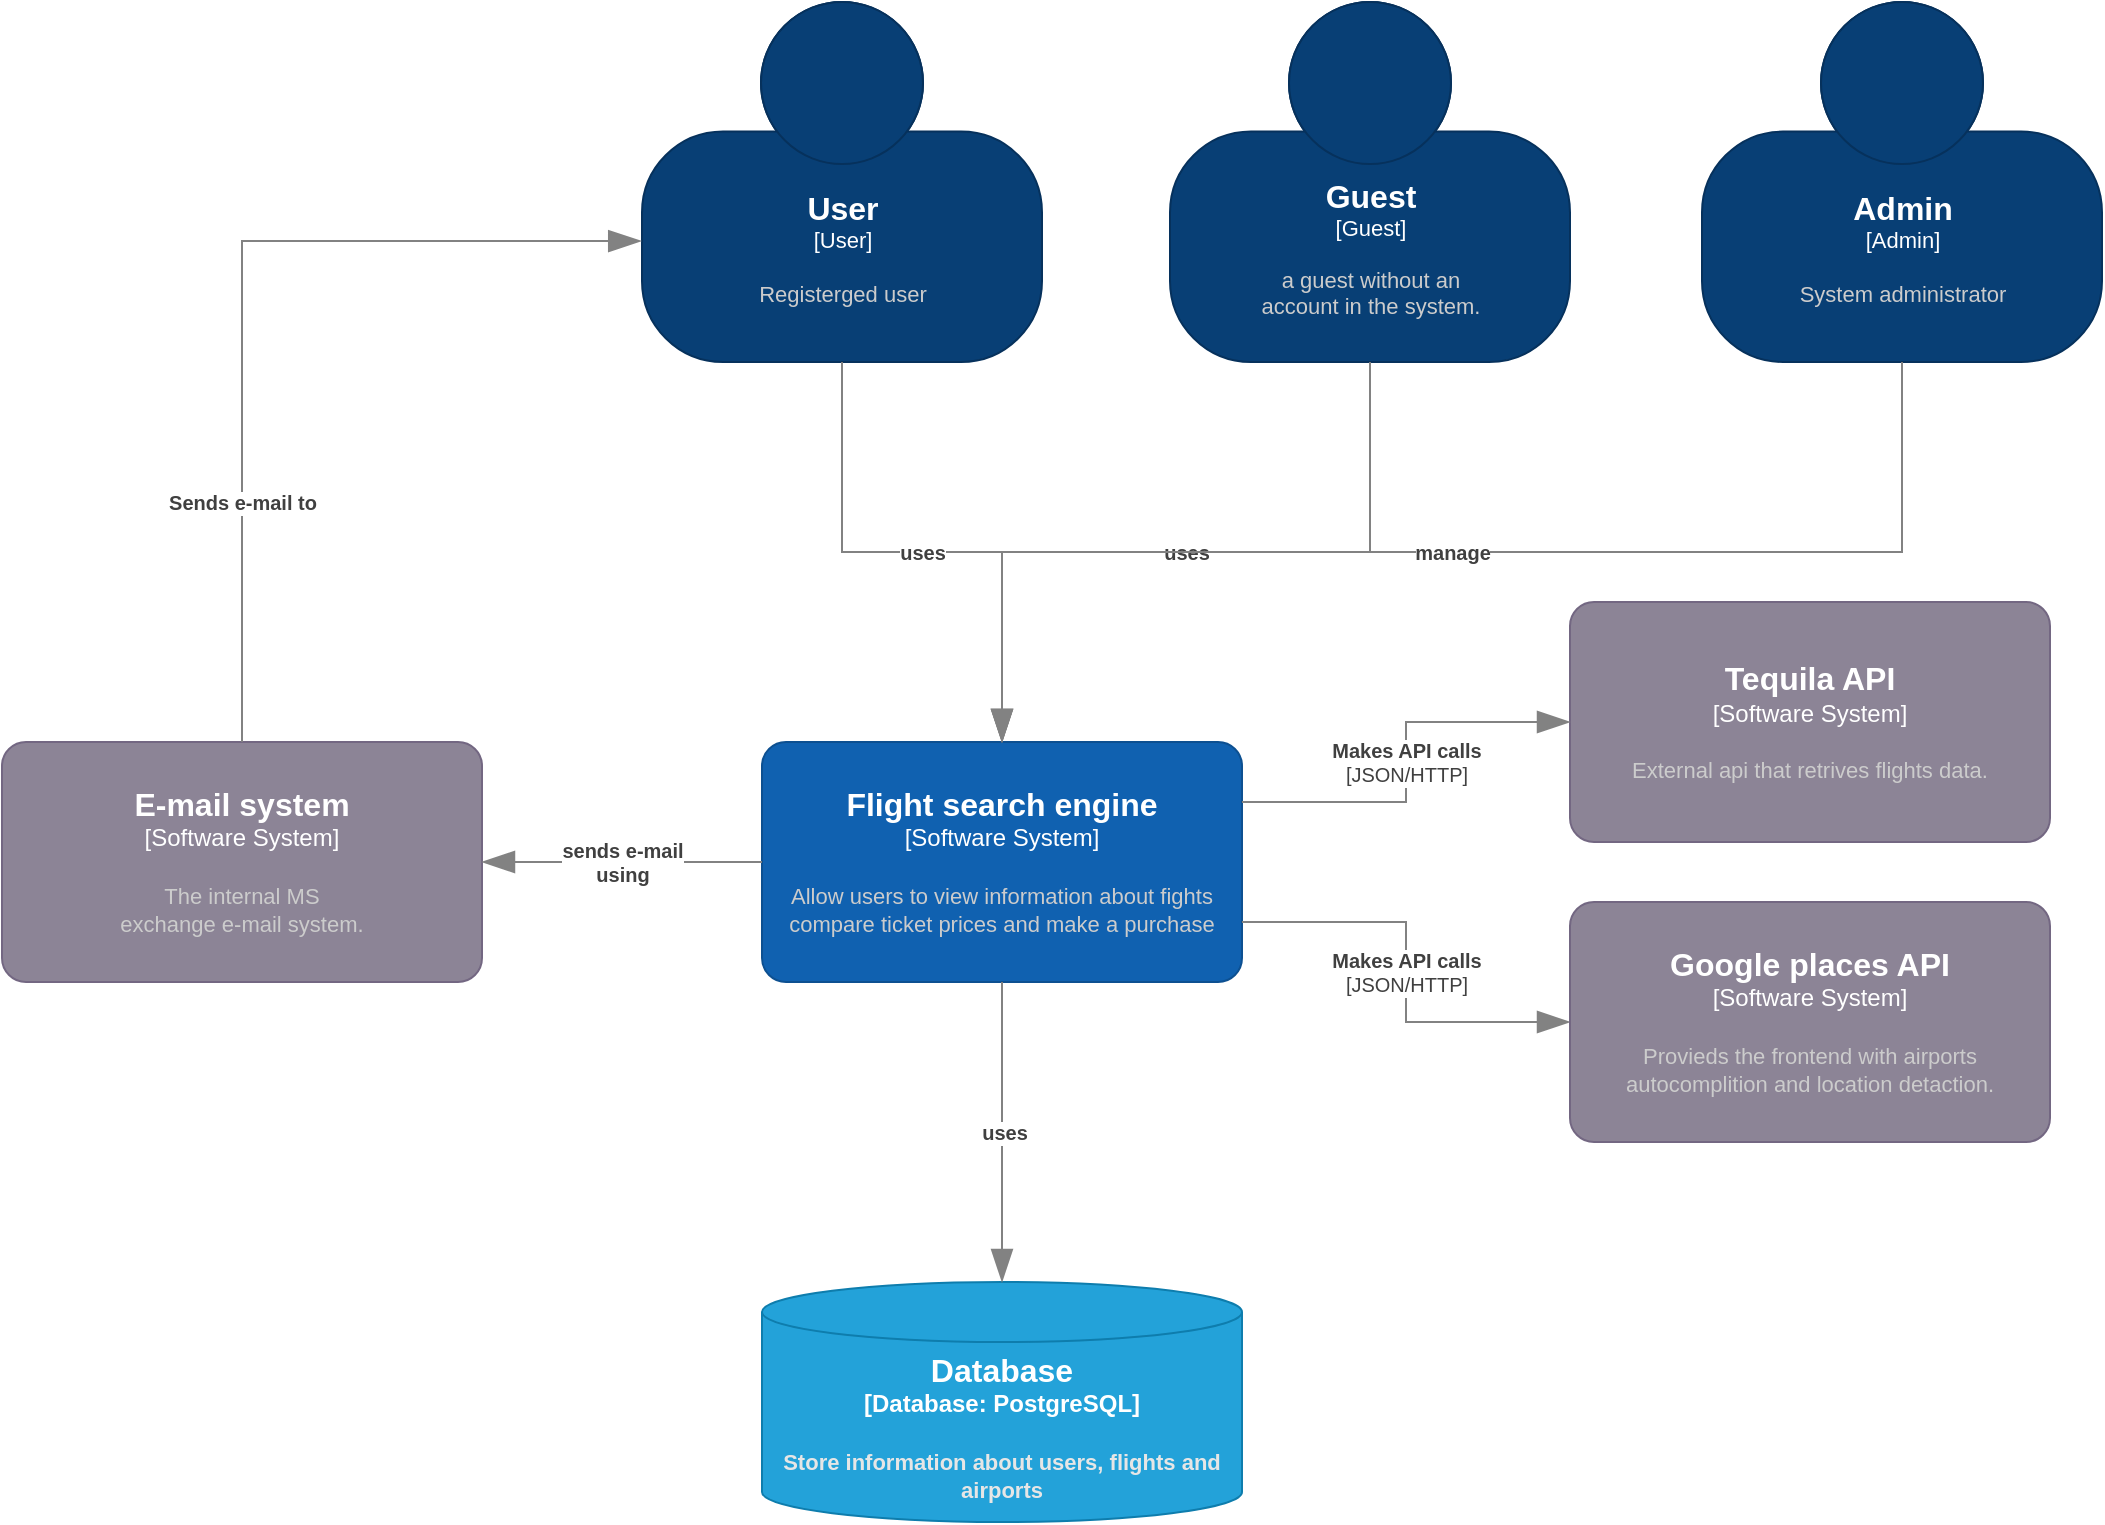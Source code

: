 <mxfile version="20.2.8" type="device" pages="4"><diagram id="ssjcfBFMW181AdFK-0gc" name="C1"><mxGraphModel dx="2346" dy="873" grid="1" gridSize="10" guides="1" tooltips="1" connect="1" arrows="1" fold="1" page="1" pageScale="1" pageWidth="827" pageHeight="1169" math="0" shadow="0"><root><mxCell id="0"/><mxCell id="1" parent="0"/><object c4Name="Guest" c4Type="Guest" c4Description="a guest without an &#10;account in the system. " label="&lt;font style=&quot;font-size: 16px&quot;&gt;&lt;b&gt;%c4Name%&lt;/b&gt;&lt;/font&gt;&lt;div&gt;[%c4Type%]&lt;/div&gt;&lt;br&gt;&lt;div&gt;&lt;font style=&quot;font-size: 11px&quot;&gt;&lt;font color=&quot;#cccccc&quot;&gt;%c4Description%&lt;/font&gt;&lt;/div&gt;" placeholders="1" id="fhkFGjzJsKKdeh_XWIfL-1"><mxCell style="html=1;fontSize=11;dashed=0;whitespace=wrap;fillColor=#083F75;strokeColor=#06315C;fontColor=#ffffff;shape=mxgraph.c4.person2;align=center;metaEdit=1;points=[[0.5,0,0],[1,0.5,0],[1,0.75,0],[0.75,1,0],[0.5,1,0],[0.25,1,0],[0,0.75,0],[0,0.5,0]];resizable=0;" parent="1" vertex="1"><mxGeometry x="314" y="40" width="200" height="180" as="geometry"/></mxCell></object><object c4Name="User" c4Type="User" c4Description="Registerged user" label="&lt;font style=&quot;font-size: 16px&quot;&gt;&lt;b&gt;%c4Name%&lt;/b&gt;&lt;/font&gt;&lt;div&gt;[%c4Type%]&lt;/div&gt;&lt;br&gt;&lt;div&gt;&lt;font style=&quot;font-size: 11px&quot;&gt;&lt;font color=&quot;#cccccc&quot;&gt;%c4Description%&lt;/font&gt;&lt;/div&gt;" placeholders="1" id="fhkFGjzJsKKdeh_XWIfL-2"><mxCell style="html=1;fontSize=11;dashed=0;whitespace=wrap;fillColor=#083F75;strokeColor=#06315C;fontColor=#ffffff;shape=mxgraph.c4.person2;align=center;metaEdit=1;points=[[0.5,0,0],[1,0.5,0],[1,0.75,0],[0.75,1,0],[0.5,1,0],[0.25,1,0],[0,0.75,0],[0,0.5,0]];resizable=0;" parent="1" vertex="1"><mxGeometry x="50" y="40" width="200" height="180" as="geometry"/></mxCell></object><object placeholders="1" c4Name="Flight search engine" c4Type="Software System" c4Description="Allow users to view information about fights compare ticket prices and make a purchase " label="&lt;font style=&quot;font-size: 16px&quot;&gt;&lt;b&gt;%c4Name%&lt;/b&gt;&lt;/font&gt;&lt;div&gt;[%c4Type%]&lt;/div&gt;&lt;br&gt;&lt;div&gt;&lt;font style=&quot;font-size: 11px&quot;&gt;&lt;font color=&quot;#cccccc&quot;&gt;%c4Description%&lt;/font&gt;&lt;/div&gt;" id="fhkFGjzJsKKdeh_XWIfL-3"><mxCell style="rounded=1;whiteSpace=wrap;html=1;labelBackgroundColor=none;fillColor=#1061B0;fontColor=#ffffff;align=center;arcSize=10;strokeColor=#0D5091;metaEdit=1;resizable=0;points=[[0.25,0,0],[0.5,0,0],[0.75,0,0],[1,0.25,0],[1,0.5,0],[1,0.75,0],[0.75,1,0],[0.5,1,0],[0.25,1,0],[0,0.75,0],[0,0.5,0],[0,0.25,0]];" parent="1" vertex="1"><mxGeometry x="110" y="410" width="240" height="120" as="geometry"/></mxCell></object><object placeholders="1" c4Type="Database" c4Container="Database" c4Technology="PostgreSQL" c4Description="Store information about users, flights and airports" label="&lt;font style=&quot;font-size: 16px&quot;&gt;&lt;b&gt;%c4Type%&lt;/font&gt;&lt;div&gt;[%c4Container%:&amp;nbsp;%c4Technology%]&lt;/div&gt;&lt;br&gt;&lt;div&gt;&lt;font style=&quot;font-size: 11px&quot;&gt;&lt;font color=&quot;#E6E6E6&quot;&gt;%c4Description%&lt;/font&gt;&lt;/div&gt;" id="fhkFGjzJsKKdeh_XWIfL-6"><mxCell style="shape=cylinder3;size=15;whiteSpace=wrap;html=1;boundedLbl=1;rounded=0;labelBackgroundColor=none;fillColor=#23A2D9;fontSize=12;fontColor=#ffffff;align=center;strokeColor=#0E7DAD;metaEdit=1;points=[[0.5,0,0],[1,0.25,0],[1,0.5,0],[1,0.75,0],[0.5,1,0],[0,0.75,0],[0,0.5,0],[0,0.25,0]];resizable=0;" parent="1" vertex="1"><mxGeometry x="110" y="680" width="240" height="120" as="geometry"/></mxCell></object><object placeholders="1" c4Name="Admin" c4Type="Admin" c4Description="System administrator" label="&lt;font style=&quot;font-size: 16px&quot;&gt;&lt;b&gt;%c4Name%&lt;/b&gt;&lt;/font&gt;&lt;div&gt;[%c4Type%]&lt;/div&gt;&lt;br&gt;&lt;div&gt;&lt;font style=&quot;font-size: 11px&quot;&gt;&lt;font color=&quot;#cccccc&quot;&gt;%c4Description%&lt;/font&gt;&lt;/div&gt;" id="knngpej2ZryyFRuqZsBc-1"><mxCell style="html=1;fontSize=11;dashed=0;whitespace=wrap;fillColor=#083F75;strokeColor=#06315C;fontColor=#ffffff;shape=mxgraph.c4.person2;align=center;metaEdit=1;points=[[0.5,0,0],[1,0.5,0],[1,0.75,0],[0.75,1,0],[0.5,1,0],[0.25,1,0],[0,0.75,0],[0,0.5,0]];resizable=0;" parent="1" vertex="1"><mxGeometry x="580" y="40" width="200" height="180" as="geometry"/></mxCell></object><object placeholders="1" c4Type="Relationship" c4Description="uses" label="&lt;div style=&quot;text-align: left&quot;&gt;&lt;div style=&quot;text-align: center&quot;&gt;&lt;b&gt;%c4Description%&lt;/b&gt;&lt;/div&gt;" id="knngpej2ZryyFRuqZsBc-2"><mxCell style="endArrow=blockThin;html=1;fontSize=10;fontColor=#404040;strokeWidth=1;endFill=1;strokeColor=#828282;elbow=vertical;metaEdit=1;endSize=14;startSize=14;jumpStyle=arc;jumpSize=16;rounded=0;edgeStyle=orthogonalEdgeStyle;entryX=0.5;entryY=0;entryDx=0;entryDy=0;entryPerimeter=0;exitX=0.5;exitY=1;exitDx=0;exitDy=0;exitPerimeter=0;" parent="1" source="fhkFGjzJsKKdeh_XWIfL-1" target="fhkFGjzJsKKdeh_XWIfL-3" edge="1"><mxGeometry width="240" relative="1" as="geometry"><mxPoint x="170" y="310" as="sourcePoint"/><mxPoint x="410" y="310" as="targetPoint"/></mxGeometry></mxCell></object><object placeholders="1" c4Type="Relationship" c4Description="uses" label="&lt;div style=&quot;text-align: left&quot;&gt;&lt;div style=&quot;text-align: center&quot;&gt;&lt;b&gt;%c4Description%&lt;/b&gt;&lt;/div&gt;" id="knngpej2ZryyFRuqZsBc-5"><mxCell style="endArrow=blockThin;html=1;fontSize=10;fontColor=#404040;strokeWidth=1;endFill=1;strokeColor=#828282;elbow=vertical;metaEdit=1;endSize=14;startSize=14;jumpStyle=arc;jumpSize=16;rounded=0;edgeStyle=orthogonalEdgeStyle;entryX=0.5;entryY=0;entryDx=0;entryDy=0;entryPerimeter=0;exitX=0.5;exitY=1;exitDx=0;exitDy=0;exitPerimeter=0;" parent="1" source="fhkFGjzJsKKdeh_XWIfL-2" target="fhkFGjzJsKKdeh_XWIfL-3" edge="1"><mxGeometry width="240" relative="1" as="geometry"><mxPoint x="424" y="230" as="sourcePoint"/><mxPoint x="424" y="390" as="targetPoint"/></mxGeometry></mxCell></object><object placeholders="1" c4Type="Relationship" c4Description="manage" label="&lt;div style=&quot;text-align: left&quot;&gt;&lt;div style=&quot;text-align: center&quot;&gt;&lt;b&gt;%c4Description%&lt;/b&gt;&lt;/div&gt;" id="knngpej2ZryyFRuqZsBc-6"><mxCell style="endArrow=blockThin;html=1;fontSize=10;fontColor=#404040;strokeWidth=1;endFill=1;strokeColor=#828282;elbow=vertical;metaEdit=1;endSize=14;startSize=14;jumpStyle=arc;jumpSize=16;rounded=0;edgeStyle=orthogonalEdgeStyle;entryX=0.5;entryY=0;entryDx=0;entryDy=0;entryPerimeter=0;exitX=0.5;exitY=1;exitDx=0;exitDy=0;exitPerimeter=0;" parent="1" source="knngpej2ZryyFRuqZsBc-1" target="fhkFGjzJsKKdeh_XWIfL-3" edge="1"><mxGeometry width="240" relative="1" as="geometry"><mxPoint x="434" y="240" as="sourcePoint"/><mxPoint x="434" y="400" as="targetPoint"/></mxGeometry></mxCell></object><object placeholders="1" c4Type="Relationship" c4Description="uses" label="&lt;div style=&quot;text-align: left&quot;&gt;&lt;div style=&quot;text-align: center&quot;&gt;&lt;b&gt;%c4Description%&lt;/b&gt;&lt;/div&gt;" id="knngpej2ZryyFRuqZsBc-7"><mxCell style="endArrow=blockThin;html=1;fontSize=10;fontColor=#404040;strokeWidth=1;endFill=1;strokeColor=#828282;elbow=vertical;metaEdit=1;endSize=14;startSize=14;jumpStyle=arc;jumpSize=16;rounded=0;edgeStyle=orthogonalEdgeStyle;entryX=0.5;entryY=0;entryDx=0;entryDy=0;entryPerimeter=0;exitX=0.5;exitY=1;exitDx=0;exitDy=0;exitPerimeter=0;" parent="1" source="fhkFGjzJsKKdeh_XWIfL-3" edge="1"><mxGeometry width="240" relative="1" as="geometry"><mxPoint x="230" y="520" as="sourcePoint"/><mxPoint x="230" y="680" as="targetPoint"/></mxGeometry></mxCell></object><object placeholders="1" c4Name="Tequila API" c4Type="Software System" c4Description="External api that retrives flights data." label="&lt;font style=&quot;font-size: 16px&quot;&gt;&lt;b&gt;%c4Name%&lt;/b&gt;&lt;/font&gt;&lt;div&gt;[%c4Type%]&lt;/div&gt;&lt;br&gt;&lt;div&gt;&lt;font style=&quot;font-size: 11px&quot;&gt;&lt;font color=&quot;#cccccc&quot;&gt;%c4Description%&lt;/font&gt;&lt;/div&gt;" id="knngpej2ZryyFRuqZsBc-8"><mxCell style="rounded=1;whiteSpace=wrap;html=1;labelBackgroundColor=none;fillColor=#8C8496;fontColor=#ffffff;align=center;arcSize=10;strokeColor=#736782;metaEdit=1;resizable=0;points=[[0.25,0,0],[0.5,0,0],[0.75,0,0],[1,0.25,0],[1,0.5,0],[1,0.75,0],[0.75,1,0],[0.5,1,0],[0.25,1,0],[0,0.75,0],[0,0.5,0],[0,0.25,0]];" parent="1" vertex="1"><mxGeometry x="514" y="340" width="240" height="120" as="geometry"/></mxCell></object><object placeholders="1" c4Type="Relationship" c4Technology="JSON/HTTP" c4Description="Makes API calls" label="&lt;div style=&quot;text-align: left&quot;&gt;&lt;div style=&quot;text-align: center&quot;&gt;&lt;b&gt;%c4Description%&lt;/b&gt;&lt;/div&gt;&lt;div style=&quot;text-align: center&quot;&gt;[%c4Technology%]&lt;/div&gt;&lt;/div&gt;" id="knngpej2ZryyFRuqZsBc-10"><mxCell style="endArrow=blockThin;html=1;fontSize=10;fontColor=#404040;strokeWidth=1;endFill=1;strokeColor=#828282;elbow=vertical;metaEdit=1;endSize=14;startSize=14;jumpStyle=arc;jumpSize=16;rounded=0;edgeStyle=orthogonalEdgeStyle;exitX=1;exitY=0.25;exitDx=0;exitDy=0;exitPerimeter=0;entryX=0;entryY=0.5;entryDx=0;entryDy=0;entryPerimeter=0;" parent="1" source="fhkFGjzJsKKdeh_XWIfL-3" target="knngpej2ZryyFRuqZsBc-8" edge="1"><mxGeometry width="240" relative="1" as="geometry"><mxPoint x="320" y="600" as="sourcePoint"/><mxPoint x="510" y="480" as="targetPoint"/></mxGeometry></mxCell></object><object placeholders="1" c4Type="Relationship" c4Technology="JSON/HTTP" c4Description="Makes API calls" label="&lt;div style=&quot;text-align: left&quot;&gt;&lt;div style=&quot;text-align: center&quot;&gt;&lt;b&gt;%c4Description%&lt;/b&gt;&lt;/div&gt;&lt;div style=&quot;text-align: center&quot;&gt;[%c4Technology%]&lt;/div&gt;&lt;/div&gt;" id="TyXUK5QMm4fKx4AMBgQO-2"><mxCell style="endArrow=blockThin;html=1;fontSize=10;fontColor=#404040;strokeWidth=1;endFill=1;strokeColor=#828282;elbow=vertical;metaEdit=1;endSize=14;startSize=14;jumpStyle=arc;jumpSize=16;rounded=0;edgeStyle=orthogonalEdgeStyle;exitX=1;exitY=0.75;exitDx=0;exitDy=0;exitPerimeter=0;entryX=0;entryY=0.5;entryDx=0;entryDy=0;entryPerimeter=0;" edge="1" parent="1" source="fhkFGjzJsKKdeh_XWIfL-3" target="DPMvulOKoDDRub2Vsxe5-1"><mxGeometry width="240" relative="1" as="geometry"><mxPoint x="360" y="590" as="sourcePoint"/><mxPoint x="514" y="540" as="targetPoint"/></mxGeometry></mxCell></object><object placeholders="1" c4Name="Google places API" c4Type="Software System" c4Description="Provieds the frontend with airports autocomplition and location detaction." label="&lt;font style=&quot;font-size: 16px&quot;&gt;&lt;b&gt;%c4Name%&lt;/b&gt;&lt;/font&gt;&lt;div&gt;[%c4Type%]&lt;/div&gt;&lt;br&gt;&lt;div&gt;&lt;font style=&quot;font-size: 11px&quot;&gt;&lt;font color=&quot;#cccccc&quot;&gt;%c4Description%&lt;/font&gt;&lt;/div&gt;" id="DPMvulOKoDDRub2Vsxe5-1"><mxCell style="rounded=1;whiteSpace=wrap;html=1;labelBackgroundColor=none;fillColor=#8C8496;fontColor=#ffffff;align=center;arcSize=10;strokeColor=#736782;metaEdit=1;resizable=0;points=[[0.25,0,0],[0.5,0,0],[0.75,0,0],[1,0.25,0],[1,0.5,0],[1,0.75,0],[0.75,1,0],[0.5,1,0],[0.25,1,0],[0,0.75,0],[0,0.5,0],[0,0.25,0]];" vertex="1" parent="1"><mxGeometry x="514" y="490" width="240" height="120" as="geometry"/></mxCell></object><object placeholders="1" c4Name="E-mail system" c4Type="Software System" c4Description="The internal MS &#10;exchange e-mail system." label="&lt;font style=&quot;font-size: 16px&quot;&gt;&lt;b&gt;%c4Name%&lt;/b&gt;&lt;/font&gt;&lt;div&gt;[%c4Type%]&lt;/div&gt;&lt;br&gt;&lt;div&gt;&lt;font style=&quot;font-size: 11px&quot;&gt;&lt;font color=&quot;#cccccc&quot;&gt;%c4Description%&lt;/font&gt;&lt;/div&gt;" id="1GdSfqjLwXxvAfxrjwp3-1"><mxCell style="rounded=1;whiteSpace=wrap;html=1;labelBackgroundColor=none;fillColor=#8C8496;fontColor=#ffffff;align=center;arcSize=10;strokeColor=#736782;metaEdit=1;resizable=0;points=[[0.25,0,0],[0.5,0,0],[0.75,0,0],[1,0.25,0],[1,0.5,0],[1,0.75,0],[0.75,1,0],[0.5,1,0],[0.25,1,0],[0,0.75,0],[0,0.5,0],[0,0.25,0]];" vertex="1" parent="1"><mxGeometry x="-270" y="410" width="240" height="120" as="geometry"/></mxCell></object><object placeholders="1" c4Type="Relationship" c4Description="sends e-mail&#10;using" label="&lt;div style=&quot;text-align: left&quot;&gt;&lt;div style=&quot;text-align: center&quot;&gt;&lt;b&gt;%c4Description%&lt;/b&gt;&lt;/div&gt;" id="1GdSfqjLwXxvAfxrjwp3-2"><mxCell style="endArrow=blockThin;html=1;fontSize=10;fontColor=#404040;strokeWidth=1;endFill=1;strokeColor=#828282;elbow=vertical;metaEdit=1;endSize=14;startSize=14;jumpStyle=arc;jumpSize=16;rounded=0;edgeStyle=orthogonalEdgeStyle;exitX=0;exitY=0.5;exitDx=0;exitDy=0;exitPerimeter=0;entryX=1;entryY=0.5;entryDx=0;entryDy=0;entryPerimeter=0;" edge="1" parent="1" source="fhkFGjzJsKKdeh_XWIfL-3" target="1GdSfqjLwXxvAfxrjwp3-1"><mxGeometry width="240" relative="1" as="geometry"><mxPoint x="-10" y="600" as="sourcePoint"/><mxPoint x="230" y="600" as="targetPoint"/></mxGeometry></mxCell></object><object placeholders="1" c4Type="Relationship" c4Description="Sends e-mail to" label="&lt;div style=&quot;text-align: left&quot;&gt;&lt;div style=&quot;text-align: center&quot;&gt;&lt;b&gt;%c4Description%&lt;/b&gt;&lt;/div&gt;" id="1GdSfqjLwXxvAfxrjwp3-3"><mxCell style="endArrow=blockThin;html=1;fontSize=10;fontColor=#404040;strokeWidth=1;endFill=1;strokeColor=#828282;elbow=vertical;metaEdit=1;endSize=14;startSize=14;jumpStyle=arc;jumpSize=16;rounded=0;edgeStyle=orthogonalEdgeStyle;entryX=-0.002;entryY=0.664;entryDx=0;entryDy=0;entryPerimeter=0;exitX=0.5;exitY=0;exitDx=0;exitDy=0;exitPerimeter=0;" edge="1" parent="1" source="1GdSfqjLwXxvAfxrjwp3-1" target="fhkFGjzJsKKdeh_XWIfL-2"><mxGeometry x="-0.467" width="240" relative="1" as="geometry"><mxPoint x="-110" y="290" as="sourcePoint"/><mxPoint x="130" y="290" as="targetPoint"/><mxPoint as="offset"/></mxGeometry></mxCell></object></root></mxGraphModel></diagram><diagram id="uuQBUnxbpYm6TcHP3d55" name="C2"><mxGraphModel dx="1519" dy="873" grid="1" gridSize="10" guides="1" tooltips="1" connect="1" arrows="1" fold="1" page="1" pageScale="1" pageWidth="1100" pageHeight="850" math="0" shadow="0"><root><mxCell id="0"/><mxCell id="1" parent="0"/><object c4Name="User" c4Type="User" c4Description="Registerged user" label="&lt;font style=&quot;font-size: 16px&quot;&gt;&lt;b&gt;%c4Name%&lt;/b&gt;&lt;/font&gt;&lt;div&gt;[%c4Type%]&lt;/div&gt;&lt;br&gt;&lt;div&gt;&lt;font style=&quot;font-size: 11px&quot;&gt;&lt;font color=&quot;#cccccc&quot;&gt;%c4Description%&lt;/font&gt;&lt;/div&gt;" placeholders="1" id="ck66rZw9kcBREU04ozGV-1"><mxCell style="html=1;fontSize=11;dashed=0;whitespace=wrap;fillColor=#083F75;strokeColor=#06315C;fontColor=#ffffff;shape=mxgraph.c4.person2;align=center;metaEdit=1;points=[[0.5,0,0],[1,0.5,0],[1,0.75,0],[0.75,1,0],[0.5,1,0],[0.25,1,0],[0,0.75,0],[0,0.5,0]];resizable=0;" parent="1" vertex="1"><mxGeometry x="450" y="20" width="200" height="180" as="geometry"/></mxCell></object><object placeholders="1" c4Name="Frontend" c4Type="Container" c4Technology="Javascript and React" c4Description="Provieds all of the flight search&#10; engine funcinallity to the user&#10; via thier web browser" label="&lt;font style=&quot;font-size: 16px&quot;&gt;&lt;b&gt;%c4Name%&lt;/b&gt;&lt;/font&gt;&lt;div&gt;[%c4Type%: %c4Technology%]&lt;/div&gt;&lt;br&gt;&lt;div&gt;&lt;font style=&quot;font-size: 11px&quot;&gt;&lt;font color=&quot;#E6E6E6&quot;&gt;%c4Description%&lt;/font&gt;&lt;/div&gt;" id="ck66rZw9kcBREU04ozGV-3"><mxCell style="rounded=1;whiteSpace=wrap;html=1;fontSize=11;labelBackgroundColor=none;fillColor=#23A2D9;fontColor=#ffffff;align=center;arcSize=10;strokeColor=#0E7DAD;metaEdit=1;resizable=0;points=[[0.25,0,0],[0.5,0,0],[0.75,0,0],[1,0.25,0],[1,0.5,0],[1,0.75,0],[0.75,1,0],[0.5,1,0],[0.25,1,0],[0,0.75,0],[0,0.5,0],[0,0.25,0]];" parent="1" vertex="1"><mxGeometry x="430" y="320" width="240" height="120" as="geometry"/></mxCell></object><object placeholders="1" c4Name="Backend" c4Type="Container" c4Technology="Java and Spring Boot" c4Description="Provieds the frontend functionality via external API and a database." label="&lt;font style=&quot;font-size: 16px&quot;&gt;&lt;b&gt;%c4Name%&lt;/b&gt;&lt;/font&gt;&lt;div&gt;[%c4Type%: %c4Technology%]&lt;/div&gt;&lt;br&gt;&lt;div&gt;&lt;font style=&quot;font-size: 11px&quot;&gt;&lt;font color=&quot;#E6E6E6&quot;&gt;%c4Description%&lt;/font&gt;&lt;/div&gt;" id="ck66rZw9kcBREU04ozGV-4"><mxCell style="rounded=1;whiteSpace=wrap;html=1;fontSize=11;labelBackgroundColor=none;fillColor=#23A2D9;fontColor=#ffffff;align=center;arcSize=10;strokeColor=#0E7DAD;metaEdit=1;resizable=0;points=[[0.25,0,0],[0.5,0,0],[0.75,0,0],[1,0.25,0],[1,0.5,0],[1,0.75,0],[0.75,1,0],[0.5,1,0],[0.25,1,0],[0,0.75,0],[0,0.5,0],[0,0.25,0]];" parent="1" vertex="1"><mxGeometry x="430" y="550" width="240" height="120" as="geometry"/></mxCell></object><object placeholders="1" c4Type="Relationship" c4Technology="JSON/HTTP" c4Description="Makes API calls" label="&lt;div style=&quot;text-align: left&quot;&gt;&lt;div style=&quot;text-align: center&quot;&gt;&lt;b&gt;%c4Description%&lt;/b&gt;&lt;/div&gt;&lt;div style=&quot;text-align: center&quot;&gt;[%c4Technology%]&lt;/div&gt;&lt;/div&gt;" id="ck66rZw9kcBREU04ozGV-5"><mxCell style="endArrow=blockThin;html=1;fontSize=10;fontColor=#404040;strokeWidth=1;endFill=1;strokeColor=#828282;elbow=vertical;metaEdit=1;endSize=14;startSize=14;jumpStyle=arc;jumpSize=16;rounded=0;edgeStyle=orthogonalEdgeStyle;exitX=0.5;exitY=1;exitDx=0;exitDy=0;exitPerimeter=0;entryX=0.5;entryY=0;entryDx=0;entryDy=0;entryPerimeter=0;" parent="1" source="ck66rZw9kcBREU04ozGV-3" target="ck66rZw9kcBREU04ozGV-4" edge="1"><mxGeometry width="240" relative="1" as="geometry"><mxPoint x="220" y="500" as="sourcePoint"/><mxPoint x="460" y="500" as="targetPoint"/></mxGeometry></mxCell></object><object placeholders="1" c4Name="Google places API" c4Type="Software System" c4Description="Provieds the frontend with airports autocomplition and location detaction." label="&lt;font style=&quot;font-size: 16px&quot;&gt;&lt;b&gt;%c4Name%&lt;/b&gt;&lt;/font&gt;&lt;div&gt;[%c4Type%]&lt;/div&gt;&lt;br&gt;&lt;div&gt;&lt;font style=&quot;font-size: 11px&quot;&gt;&lt;font color=&quot;#cccccc&quot;&gt;%c4Description%&lt;/font&gt;&lt;/div&gt;" id="ck66rZw9kcBREU04ozGV-6"><mxCell style="rounded=1;whiteSpace=wrap;html=1;labelBackgroundColor=none;fillColor=#8C8496;fontColor=#ffffff;align=center;arcSize=10;strokeColor=#736782;metaEdit=1;resizable=0;points=[[0.25,0,0],[0.5,0,0],[0.75,0,0],[1,0.25,0],[1,0.5,0],[1,0.75,0],[0.75,1,0],[0.5,1,0],[0.25,1,0],[0,0.75,0],[0,0.5,0],[0,0.25,0]];" parent="1" vertex="1"><mxGeometry x="760" y="320" width="240" height="120" as="geometry"/></mxCell></object><object placeholders="1" c4Type="Relationship" c4Technology="JSON/HTTP" c4Description="Makes API calls" label="&lt;div style=&quot;text-align: left&quot;&gt;&lt;div style=&quot;text-align: center&quot;&gt;&lt;b&gt;%c4Description%&lt;/b&gt;&lt;/div&gt;&lt;div style=&quot;text-align: center&quot;&gt;[%c4Technology%]&lt;/div&gt;&lt;/div&gt;" id="ck66rZw9kcBREU04ozGV-7"><mxCell style="endArrow=blockThin;html=1;fontSize=10;fontColor=#404040;strokeWidth=1;endFill=1;strokeColor=#828282;elbow=vertical;metaEdit=1;endSize=14;startSize=14;jumpStyle=arc;jumpSize=16;rounded=0;edgeStyle=orthogonalEdgeStyle;exitX=1;exitY=0.5;exitDx=0;exitDy=0;exitPerimeter=0;entryX=0;entryY=0.5;entryDx=0;entryDy=0;entryPerimeter=0;" parent="1" source="ck66rZw9kcBREU04ozGV-3" target="ck66rZw9kcBREU04ozGV-6" edge="1"><mxGeometry width="240" relative="1" as="geometry"><mxPoint x="560" y="450" as="sourcePoint"/><mxPoint x="560" y="560.0" as="targetPoint"/></mxGeometry></mxCell></object><object placeholders="1" c4Name="Tequila API" c4Type="Software System" c4Description="External api that retrives flights data." label="&lt;font style=&quot;font-size: 16px&quot;&gt;&lt;b&gt;%c4Name%&lt;/b&gt;&lt;/font&gt;&lt;div&gt;[%c4Type%]&lt;/div&gt;&lt;br&gt;&lt;div&gt;&lt;font style=&quot;font-size: 11px&quot;&gt;&lt;font color=&quot;#cccccc&quot;&gt;%c4Description%&lt;/font&gt;&lt;/div&gt;" id="t0RpD5qUM6xqqEEUHJST-1"><mxCell style="rounded=1;whiteSpace=wrap;html=1;labelBackgroundColor=none;fillColor=#8C8496;fontColor=#ffffff;align=center;arcSize=10;strokeColor=#736782;metaEdit=1;resizable=0;points=[[0.25,0,0],[0.5,0,0],[0.75,0,0],[1,0.25,0],[1,0.5,0],[1,0.75,0],[0.75,1,0],[0.5,1,0],[0.25,1,0],[0,0.75,0],[0,0.5,0],[0,0.25,0]];" parent="1" vertex="1"><mxGeometry x="760" y="550" width="240" height="120" as="geometry"/></mxCell></object><object placeholders="1" c4Type="Relationship" c4Technology="JSON/HTTP" c4Description="Makes API calls" label="&lt;div style=&quot;text-align: left&quot;&gt;&lt;div style=&quot;text-align: center&quot;&gt;&lt;b&gt;%c4Description%&lt;/b&gt;&lt;/div&gt;&lt;div style=&quot;text-align: center&quot;&gt;[%c4Technology%]&lt;/div&gt;&lt;/div&gt;" id="t0RpD5qUM6xqqEEUHJST-3"><mxCell style="endArrow=blockThin;html=1;fontSize=10;fontColor=#404040;strokeWidth=1;endFill=1;strokeColor=#828282;elbow=vertical;metaEdit=1;endSize=14;startSize=14;jumpStyle=arc;jumpSize=16;rounded=0;edgeStyle=orthogonalEdgeStyle;exitX=1;exitY=0.5;exitDx=0;exitDy=0;exitPerimeter=0;" parent="1" source="ck66rZw9kcBREU04ozGV-4" target="t0RpD5qUM6xqqEEUHJST-1" edge="1"><mxGeometry width="240" relative="1" as="geometry"><mxPoint x="680" y="390" as="sourcePoint"/><mxPoint x="840" y="610" as="targetPoint"/></mxGeometry></mxCell></object><object placeholders="1" c4Type="Database" c4Container="Database" c4Technology="PostgreSQL" c4Description="Store information about users, flights and airports" label="&lt;font style=&quot;font-size: 16px&quot;&gt;&lt;b&gt;%c4Type%&lt;/font&gt;&lt;div&gt;[%c4Container%:&amp;nbsp;%c4Technology%]&lt;/div&gt;&lt;br&gt;&lt;div&gt;&lt;font style=&quot;font-size: 11px&quot;&gt;&lt;font color=&quot;#E6E6E6&quot;&gt;%c4Description%&lt;/font&gt;&lt;/div&gt;" id="5UbvR2QxMkfkn6pXcztJ-1"><mxCell style="shape=cylinder3;size=15;whiteSpace=wrap;html=1;boundedLbl=1;rounded=0;labelBackgroundColor=none;fillColor=#23A2D9;fontSize=12;fontColor=#ffffff;align=center;strokeColor=#0E7DAD;metaEdit=1;points=[[0.5,0,0],[1,0.25,0],[1,0.5,0],[1,0.75,0],[0.5,1,0],[0,0.75,0],[0,0.5,0],[0,0.25,0]];resizable=0;" parent="1" vertex="1"><mxGeometry x="50" y="550" width="240" height="120" as="geometry"/></mxCell></object><object placeholders="1" c4Type="Relationship" c4Technology="JPA" c4Description="Reads from and &#10;write to" label="&lt;div style=&quot;text-align: left&quot;&gt;&lt;div style=&quot;text-align: center&quot;&gt;&lt;b&gt;%c4Description%&lt;/b&gt;&lt;/div&gt;&lt;div style=&quot;text-align: center&quot;&gt;[%c4Technology%]&lt;/div&gt;&lt;/div&gt;" id="5UbvR2QxMkfkn6pXcztJ-3"><mxCell style="endArrow=blockThin;html=1;fontSize=10;fontColor=#404040;strokeWidth=1;endFill=1;strokeColor=#828282;elbow=vertical;metaEdit=1;endSize=14;startSize=14;jumpStyle=arc;jumpSize=16;rounded=0;edgeStyle=orthogonalEdgeStyle;exitX=0;exitY=0.5;exitDx=0;exitDy=0;exitPerimeter=0;entryX=1;entryY=0.5;entryDx=0;entryDy=0;entryPerimeter=0;" parent="1" source="ck66rZw9kcBREU04ozGV-4" target="5UbvR2QxMkfkn6pXcztJ-1" edge="1"><mxGeometry width="240" relative="1" as="geometry"><mxPoint x="680" y="620.0" as="sourcePoint"/><mxPoint x="840" y="620.0" as="targetPoint"/><Array as="points"><mxPoint x="370" y="610"/><mxPoint x="370" y="610"/></Array></mxGeometry></mxCell></object><object placeholders="1" c4Type="Relationship" c4Description="Sends e-mail using" label="&lt;div style=&quot;text-align: left&quot;&gt;&lt;div style=&quot;text-align: center&quot;&gt;&lt;b&gt;%c4Description%&lt;/b&gt;&lt;/div&gt;&lt;div style=&quot;text-align: center&quot;&gt;[%c4Technology%]&lt;/div&gt;&lt;/div&gt;" id="5UbvR2QxMkfkn6pXcztJ-7"><mxCell style="endArrow=blockThin;html=1;fontSize=10;fontColor=#404040;strokeWidth=1;endFill=1;strokeColor=#828282;elbow=vertical;metaEdit=1;endSize=14;startSize=14;jumpStyle=arc;jumpSize=16;rounded=0;edgeStyle=orthogonalEdgeStyle;exitX=0.5;exitY=1;exitDx=0;exitDy=0;exitPerimeter=0;" parent="1" source="ck66rZw9kcBREU04ozGV-4" edge="1"><mxGeometry x="0.333" width="240" relative="1" as="geometry"><mxPoint x="580" y="770" as="sourcePoint"/><mxPoint x="1000" y="140" as="targetPoint"/><Array as="points"><mxPoint x="550" y="760"/><mxPoint x="1060" y="760"/><mxPoint x="1060" y="140"/></Array><mxPoint as="offset"/></mxGeometry></mxCell></object><object placeholders="1" c4Type="Relationship" c4Description="Sends e-mail to" label="&lt;div style=&quot;text-align: left&quot;&gt;&lt;div style=&quot;text-align: center&quot;&gt;&lt;b&gt;%c4Description%&lt;/b&gt;&lt;/div&gt;&lt;div style=&quot;text-align: center&quot;&gt;[%c4Technology%]&lt;/div&gt;&lt;/div&gt;" id="5UbvR2QxMkfkn6pXcztJ-9"><mxCell style="endArrow=blockThin;html=1;fontSize=10;fontColor=#404040;strokeWidth=1;endFill=1;strokeColor=#828282;elbow=vertical;metaEdit=1;endSize=14;startSize=14;jumpStyle=arc;jumpSize=16;rounded=0;edgeStyle=orthogonalEdgeStyle;entryX=1.003;entryY=0.663;entryDx=0;entryDy=0;entryPerimeter=0;exitX=0;exitY=0.5;exitDx=0;exitDy=0;exitPerimeter=0;" parent="1" source="9BJJyI-kBd7L68BYUj5J-1" target="ck66rZw9kcBREU04ozGV-1" edge="1"><mxGeometry width="240" relative="1" as="geometry"><mxPoint x="770.08" y="160.04" as="sourcePoint"/><mxPoint x="990" y="70" as="targetPoint"/></mxGeometry></mxCell></object><object placeholders="1" c4Type="Relationship" c4Description="Uses" label="&lt;div style=&quot;text-align: left&quot;&gt;&lt;div style=&quot;text-align: center&quot;&gt;&lt;b&gt;%c4Description%&lt;/b&gt;&lt;/div&gt;" id="5UbvR2QxMkfkn6pXcztJ-10"><mxCell style="endArrow=blockThin;html=1;fontSize=10;fontColor=#404040;strokeWidth=1;endFill=1;strokeColor=#828282;elbow=vertical;metaEdit=1;endSize=14;startSize=14;jumpStyle=arc;jumpSize=16;rounded=0;edgeStyle=orthogonalEdgeStyle;exitX=0.5;exitY=1;exitDx=0;exitDy=0;exitPerimeter=0;entryX=0.5;entryY=0;entryDx=0;entryDy=0;entryPerimeter=0;" parent="1" source="ck66rZw9kcBREU04ozGV-1" target="ck66rZw9kcBREU04ozGV-3" edge="1"><mxGeometry width="240" relative="1" as="geometry"><mxPoint x="150" y="250" as="sourcePoint"/><mxPoint x="390" y="250" as="targetPoint"/></mxGeometry></mxCell></object><object placeholders="1" c4Name="Flight search engine" c4Type="SystemScopeBoundary" c4Application="Software system" label="&lt;font style=&quot;font-size: 16px&quot;&gt;&lt;b&gt;&lt;div style=&quot;text-align: left&quot;&gt;%c4Name%&lt;/div&gt;&lt;/b&gt;&lt;/font&gt;&lt;div style=&quot;text-align: left&quot;&gt;[%c4Application%]&lt;/div&gt;" id="5UbvR2QxMkfkn6pXcztJ-11"><mxCell style="rounded=1;fontSize=11;whiteSpace=wrap;html=1;dashed=1;arcSize=20;fillColor=none;strokeColor=#666666;fontColor=#333333;labelBackgroundColor=none;align=left;verticalAlign=bottom;labelBorderColor=none;spacingTop=0;spacing=10;dashPattern=8 4;metaEdit=1;rotatable=0;perimeter=rectanglePerimeter;noLabel=0;labelPadding=0;allowArrows=0;connectable=0;expand=0;recursiveResize=0;editable=1;pointerEvents=0;absoluteArcSize=1;points=[[0.25,0,0],[0.5,0,0],[0.75,0,0],[1,0.25,0],[1,0.5,0],[1,0.75,0],[0.75,1,0],[0.5,1,0],[0.25,1,0],[0,0.75,0],[0,0.5,0],[0,0.25,0]];" parent="1" vertex="1"><mxGeometry x="10" y="290" width="690" height="430" as="geometry"/></mxCell></object><object placeholders="1" c4Name="Google places API" c4Type="Software System" c4Description="Provieds the frontend with airports autocomplition and location detaction." label="&lt;font style=&quot;font-size: 16px&quot;&gt;&lt;b&gt;%c4Name%&lt;/b&gt;&lt;/font&gt;&lt;div&gt;[%c4Type%]&lt;/div&gt;&lt;br&gt;&lt;div&gt;&lt;font style=&quot;font-size: 11px&quot;&gt;&lt;font color=&quot;#cccccc&quot;&gt;%c4Description%&lt;/font&gt;&lt;/div&gt;" id="lFNzG6Q8Kb6HCGDWZXyW-1"><mxCell style="rounded=1;whiteSpace=wrap;html=1;labelBackgroundColor=none;fillColor=#8C8496;fontColor=#ffffff;align=center;arcSize=10;strokeColor=#736782;metaEdit=1;resizable=0;points=[[0.25,0,0],[0.5,0,0],[0.75,0,0],[1,0.25,0],[1,0.5,0],[1,0.75,0],[0.75,1,0],[0.5,1,0],[0.25,1,0],[0,0.75,0],[0,0.5,0],[0,0.25,0]];" parent="1" vertex="1"><mxGeometry x="760" y="320" width="240" height="120" as="geometry"/></mxCell></object><object placeholders="1" c4Name="E-mail system" c4Type="Software System" c4Description="The internal MS &#10;exchange e-mail system." label="&lt;font style=&quot;font-size: 16px&quot;&gt;&lt;b&gt;%c4Name%&lt;/b&gt;&lt;/font&gt;&lt;div&gt;[%c4Type%]&lt;/div&gt;&lt;br&gt;&lt;div&gt;&lt;font style=&quot;font-size: 11px&quot;&gt;&lt;font color=&quot;#cccccc&quot;&gt;%c4Description%&lt;/font&gt;&lt;/div&gt;" id="9BJJyI-kBd7L68BYUj5J-1"><mxCell style="rounded=1;whiteSpace=wrap;html=1;labelBackgroundColor=none;fillColor=#8C8496;fontColor=#ffffff;align=center;arcSize=10;strokeColor=#736782;metaEdit=1;resizable=0;points=[[0.25,0,0],[0.5,0,0],[0.75,0,0],[1,0.25,0],[1,0.5,0],[1,0.75,0],[0.75,1,0],[0.5,1,0],[0.25,1,0],[0,0.75,0],[0,0.5,0],[0,0.25,0]];" vertex="1" parent="1"><mxGeometry x="760" y="80" width="240" height="120" as="geometry"/></mxCell></object></root></mxGraphModel></diagram><diagram id="KiEGE1UoKV5zvv0ISkhu" name="C3"><mxGraphModel dx="3378" dy="1310" grid="1" gridSize="10" guides="1" tooltips="1" connect="1" arrows="1" fold="1" page="1" pageScale="1" pageWidth="1100" pageHeight="850" math="0" shadow="0"><root><mxCell id="0"/><mxCell id="1" parent="0"/><mxCell id="CaOl31n2hC_zNUv54pQQ-17" value="" style="edgeStyle=orthogonalEdgeStyle;rounded=0;orthogonalLoop=1;jettySize=auto;html=1;" parent="1" source="L6q8ZgqQ6OBZmEDN1LS9-1" target="CaOl31n2hC_zNUv54pQQ-5" edge="1"><mxGeometry relative="1" as="geometry"/></mxCell><mxCell id="CaOl31n2hC_zNUv54pQQ-18" style="edgeStyle=orthogonalEdgeStyle;rounded=0;orthogonalLoop=1;jettySize=auto;html=1;" parent="1" source="L6q8ZgqQ6OBZmEDN1LS9-1" target="CaOl31n2hC_zNUv54pQQ-6" edge="1"><mxGeometry relative="1" as="geometry"/></mxCell><mxCell id="CaOl31n2hC_zNUv54pQQ-19" style="edgeStyle=orthogonalEdgeStyle;rounded=0;orthogonalLoop=1;jettySize=auto;html=1;entryX=0.5;entryY=0;entryDx=0;entryDy=0;entryPerimeter=0;" parent="1" source="L6q8ZgqQ6OBZmEDN1LS9-1" target="CaOl31n2hC_zNUv54pQQ-2" edge="1"><mxGeometry relative="1" as="geometry"/></mxCell><mxCell id="CaOl31n2hC_zNUv54pQQ-22" style="edgeStyle=orthogonalEdgeStyle;rounded=0;orthogonalLoop=1;jettySize=auto;html=1;entryX=0.5;entryY=0;entryDx=0;entryDy=0;entryPerimeter=0;" parent="1" source="L6q8ZgqQ6OBZmEDN1LS9-1" target="CaOl31n2hC_zNUv54pQQ-21" edge="1"><mxGeometry relative="1" as="geometry"/></mxCell><object placeholders="1" c4Name="Frontend" c4Type="Container" c4Technology="Javascript and React" c4Description="Provieds all of the flight search&#10; engine funcinallity to the user&#10; via thier web browser" label="&lt;font style=&quot;font-size: 16px&quot;&gt;&lt;b&gt;%c4Name%&lt;/b&gt;&lt;/font&gt;&lt;div&gt;[%c4Type%: %c4Technology%]&lt;/div&gt;&lt;br&gt;&lt;div&gt;&lt;font style=&quot;font-size: 11px&quot;&gt;&lt;font color=&quot;#E6E6E6&quot;&gt;%c4Description%&lt;/font&gt;&lt;/div&gt;" id="L6q8ZgqQ6OBZmEDN1LS9-1"><mxCell style="rounded=1;whiteSpace=wrap;html=1;fontSize=11;labelBackgroundColor=none;fillColor=#23A2D9;fontColor=#ffffff;align=center;arcSize=10;strokeColor=#0E7DAD;metaEdit=1;resizable=0;points=[[0.25,0,0],[0.5,0,0],[0.75,0,0],[1,0.25,0],[1,0.5,0],[1,0.75,0],[0.75,1,0],[0.5,1,0],[0.25,1,0],[0,0.75,0],[0,0.5,0],[0,0.25,0]];" parent="1" vertex="1"><mxGeometry x="285" y="20" width="240" height="120" as="geometry"/></mxCell></object><object placeholders="1" c4Type="Database" c4Container="Database" c4Technology="PostgreSQL" c4Description="Store information about users, flights and airports" label="&lt;font style=&quot;font-size: 16px&quot;&gt;&lt;b&gt;%c4Type%&lt;/font&gt;&lt;div&gt;[%c4Container%:&amp;nbsp;%c4Technology%]&lt;/div&gt;&lt;br&gt;&lt;div&gt;&lt;font style=&quot;font-size: 11px&quot;&gt;&lt;font color=&quot;#E6E6E6&quot;&gt;%c4Description%&lt;/font&gt;&lt;/div&gt;" id="qnaub8mVdvISjDeZR0m7-1"><mxCell style="shape=cylinder3;size=15;whiteSpace=wrap;html=1;boundedLbl=1;rounded=0;labelBackgroundColor=none;fillColor=#23A2D9;fontSize=12;fontColor=#ffffff;align=center;strokeColor=#0E7DAD;metaEdit=1;points=[[0.5,0,0],[1,0.25,0],[1,0.5,0],[1,0.75,0],[0.5,1,0],[0,0.75,0],[0,0.5,0],[0,0.25,0]];resizable=0;" parent="1" vertex="1"><mxGeometry x="-70" y="1080" width="240" height="120" as="geometry"/></mxCell></object><object placeholders="1" c4Name="Tequila API" c4Type="Software System" c4Description="External api that retrives flights data." label="&lt;font style=&quot;font-size: 16px&quot;&gt;&lt;b&gt;%c4Name%&lt;/b&gt;&lt;/font&gt;&lt;div&gt;[%c4Type%]&lt;/div&gt;&lt;br&gt;&lt;div&gt;&lt;font style=&quot;font-size: 11px&quot;&gt;&lt;font color=&quot;#cccccc&quot;&gt;%c4Description%&lt;/font&gt;&lt;/div&gt;" id="cps7buRjstScpNPU25oq-1"><mxCell style="rounded=1;whiteSpace=wrap;html=1;labelBackgroundColor=none;fillColor=#8C8496;fontColor=#ffffff;align=center;arcSize=10;strokeColor=#736782;metaEdit=1;resizable=0;points=[[0.25,0,0],[0.5,0,0],[0.75,0,0],[1,0.25,0],[1,0.5,0],[1,0.75,0],[0.75,1,0],[0.5,1,0],[0.25,1,0],[0,0.75,0],[0,0.5,0],[0,0.25,0]];" parent="1" vertex="1"><mxGeometry x="460" y="1080" width="240" height="120" as="geometry"/></mxCell></object><object placeholders="1" c4Name="Notification system" c4Type="Software System" c4Description="Notifeis the user about price changes" label="&lt;font style=&quot;font-size: 16px&quot;&gt;&lt;b&gt;%c4Name%&lt;/b&gt;&lt;/font&gt;&lt;div&gt;[%c4Type%]&lt;/div&gt;&lt;br&gt;&lt;div&gt;&lt;font style=&quot;font-size: 11px&quot;&gt;&lt;font color=&quot;#cccccc&quot;&gt;%c4Description%&lt;/font&gt;&lt;/div&gt;" id="CaOl31n2hC_zNUv54pQQ-1"><mxCell style="rounded=1;whiteSpace=wrap;html=1;labelBackgroundColor=none;fillColor=#8C8496;fontColor=#ffffff;align=center;arcSize=10;strokeColor=#736782;metaEdit=1;resizable=0;points=[[0.25,0,0],[0.5,0,0],[0.75,0,0],[1,0.25,0],[1,0.5,0],[1,0.75,0],[0.75,1,0],[0.5,1,0],[0.25,1,0],[0,0.75,0],[0,0.5,0],[0,0.25,0]];" parent="1" vertex="1"><mxGeometry x="820" y="1080" width="240" height="120" as="geometry"/></mxCell></object><object placeholders="1" c4Name="Sign in controller" c4Type="Component" c4Technology="Spring boot Rest controller" c4Description="Allows users to sign in to the system. " label="&lt;font style=&quot;font-size: 16px&quot;&gt;&lt;b&gt;%c4Name%&lt;/b&gt;&lt;/font&gt;&lt;div&gt;[%c4Type%: %c4Technology%]&lt;/div&gt;&lt;br&gt;&lt;div&gt;&lt;font style=&quot;font-size: 11px&quot;&gt;%c4Description%&lt;/font&gt;&lt;/div&gt;" id="CaOl31n2hC_zNUv54pQQ-2"><mxCell style="rounded=1;whiteSpace=wrap;html=1;labelBackgroundColor=none;fillColor=#63BEF2;fontColor=#ffffff;align=center;arcSize=6;strokeColor=#2086C9;metaEdit=1;resizable=0;points=[[0.25,0,0],[0.5,0,0],[0.75,0,0],[1,0.25,0],[1,0.5,0],[1,0.75,0],[0.75,1,0],[0.5,1,0],[0.25,1,0],[0,0.75,0],[0,0.5,0],[0,0.25,0]];" parent="1" vertex="1"><mxGeometry x="-240" y="210" width="240" height="120" as="geometry"/></mxCell></object><object placeholders="1" c4Name="Security service" c4Type="Component" c4Technology="Spring Security" c4Description="Provieds functinallity to &#10;signing in, registering etc." label="&lt;font style=&quot;font-size: 16px&quot;&gt;&lt;b&gt;%c4Name%&lt;/b&gt;&lt;/font&gt;&lt;div&gt;[%c4Type%: %c4Technology%]&lt;/div&gt;&lt;br&gt;&lt;div&gt;&lt;font style=&quot;font-size: 11px&quot;&gt;%c4Description%&lt;/font&gt;&lt;/div&gt;" id="CaOl31n2hC_zNUv54pQQ-3"><mxCell style="rounded=1;whiteSpace=wrap;html=1;labelBackgroundColor=none;fillColor=#63BEF2;fontColor=#ffffff;align=center;arcSize=6;strokeColor=#2086C9;metaEdit=1;resizable=0;points=[[0.25,0,0],[0.5,0,0],[0.75,0,0],[1,0.25,0],[1,0.5,0],[1,0.75,0],[0.75,1,0],[0.5,1,0],[0.25,1,0],[0,0.75,0],[0,0.5,0],[0,0.25,0]];" parent="1" vertex="1"><mxGeometry x="-240" y="420" width="240" height="120" as="geometry"/></mxCell></object><object placeholders="1" c4Name="Flight info service" c4Type="Component" c4Technology="Spring component" c4Description="Make a request to the API" label="&lt;font style=&quot;font-size: 16px&quot;&gt;&lt;b&gt;%c4Name%&lt;/b&gt;&lt;/font&gt;&lt;div&gt;[%c4Type%: %c4Technology%]&lt;/div&gt;&lt;br&gt;&lt;div&gt;&lt;font style=&quot;font-size: 11px&quot;&gt;%c4Description%&lt;/font&gt;&lt;/div&gt;" id="CaOl31n2hC_zNUv54pQQ-4"><mxCell style="rounded=1;whiteSpace=wrap;html=1;labelBackgroundColor=none;fillColor=#63BEF2;fontColor=#ffffff;align=center;arcSize=6;strokeColor=#2086C9;metaEdit=1;resizable=0;points=[[0.25,0,0],[0.5,0,0],[0.75,0,0],[1,0.25,0],[1,0.5,0],[1,0.75,0],[0.75,1,0],[0.5,1,0],[0.25,1,0],[0,0.75,0],[0,0.5,0],[0,0.25,0]];" parent="1" vertex="1"><mxGeometry x="460" y="420" width="240" height="120" as="geometry"/></mxCell></object><object placeholders="1" c4Name="Tequilla API contriller" c4Type="Component" c4Technology="Spring boot Rest controller" c4Description="Gets the search data from the user" label="&lt;font style=&quot;font-size: 16px&quot;&gt;&lt;b&gt;%c4Name%&lt;/b&gt;&lt;/font&gt;&lt;div&gt;[%c4Type%: %c4Technology%]&lt;/div&gt;&lt;br&gt;&lt;div&gt;&lt;font style=&quot;font-size: 11px&quot;&gt;%c4Description%&lt;/font&gt;&lt;/div&gt;" id="CaOl31n2hC_zNUv54pQQ-5"><mxCell style="rounded=1;whiteSpace=wrap;html=1;labelBackgroundColor=none;fillColor=#63BEF2;fontColor=#ffffff;align=center;arcSize=6;strokeColor=#2086C9;metaEdit=1;resizable=0;points=[[0.25,0,0],[0.5,0,0],[0.75,0,0],[1,0.25,0],[1,0.5,0],[1,0.75,0],[0.75,1,0],[0.5,1,0],[0.25,1,0],[0,0.75,0],[0,0.5,0],[0,0.25,0]];" parent="1" vertex="1"><mxGeometry x="460" y="210" width="240" height="120" as="geometry"/></mxCell></object><object placeholders="1" c4Name="Flight notification controller" c4Type="Component" c4Technology="Spring boot Rest controller" c4Description="Allow users to get notificaion when the flight price changes." label="&lt;font style=&quot;font-size: 16px&quot;&gt;&lt;b&gt;%c4Name%&lt;/b&gt;&lt;/font&gt;&lt;div&gt;[%c4Type%: %c4Technology%]&lt;/div&gt;&lt;br&gt;&lt;div&gt;&lt;font style=&quot;font-size: 11px&quot;&gt;%c4Description%&lt;/font&gt;&lt;/div&gt;" id="CaOl31n2hC_zNUv54pQQ-6"><mxCell style="rounded=1;whiteSpace=wrap;html=1;labelBackgroundColor=none;fillColor=#63BEF2;fontColor=#ffffff;align=center;arcSize=6;strokeColor=#2086C9;metaEdit=1;resizable=0;points=[[0.25,0,0],[0.5,0,0],[0.75,0,0],[1,0.25,0],[1,0.5,0],[1,0.75,0],[0.75,1,0],[0.5,1,0],[0.25,1,0],[0,0.75,0],[0,0.5,0],[0,0.25,0]];" parent="1" vertex="1"><mxGeometry x="820" y="210" width="240" height="120" as="geometry"/></mxCell></object><object placeholders="1" c4Name="Notification service" c4Type="Component" c4Technology="Spring Service" c4Description="Sends notification to the user. " label="&lt;font style=&quot;font-size: 16px&quot;&gt;&lt;b&gt;%c4Name%&lt;/b&gt;&lt;/font&gt;&lt;div&gt;[%c4Type%: %c4Technology%]&lt;/div&gt;&lt;br&gt;&lt;div&gt;&lt;font style=&quot;font-size: 11px&quot;&gt;%c4Description%&lt;/font&gt;&lt;/div&gt;" id="CaOl31n2hC_zNUv54pQQ-7"><mxCell style="rounded=1;whiteSpace=wrap;html=1;labelBackgroundColor=none;fillColor=#63BEF2;fontColor=#ffffff;align=center;arcSize=6;strokeColor=#2086C9;metaEdit=1;resizable=0;points=[[0.25,0,0],[0.5,0,0],[0.75,0,0],[1,0.25,0],[1,0.5,0],[1,0.75,0],[0.75,1,0],[0.5,1,0],[0.25,1,0],[0,0.75,0],[0,0.5,0],[0,0.25,0]];" parent="1" vertex="1"><mxGeometry x="820" y="420" width="240" height="120" as="geometry"/></mxCell></object><object placeholders="1" c4Name="Backend" c4Type="ContainerScopeBoundary" c4Application="Container" label="&lt;font style=&quot;font-size: 16px&quot;&gt;&lt;b&gt;&lt;div style=&quot;text-align: left&quot;&gt;%c4Name%&lt;/div&gt;&lt;/b&gt;&lt;/font&gt;&lt;div style=&quot;text-align: left&quot;&gt;[%c4Application%]&lt;/div&gt;" id="CaOl31n2hC_zNUv54pQQ-8"><mxCell style="rounded=1;fontSize=11;whiteSpace=wrap;html=1;dashed=1;arcSize=20;fillColor=none;strokeColor=#666666;fontColor=#333333;labelBackgroundColor=none;align=left;verticalAlign=bottom;labelBorderColor=none;spacingTop=0;spacing=10;dashPattern=8 4;metaEdit=1;rotatable=0;perimeter=rectanglePerimeter;noLabel=0;labelPadding=0;allowArrows=0;connectable=0;expand=0;recursiveResize=0;editable=1;pointerEvents=0;absoluteArcSize=1;points=[[0.25,0,0],[0.5,0,0],[0.75,0,0],[1,0.25,0],[1,0.5,0],[1,0.75,0],[0.75,1,0],[0.5,1,0],[0.25,1,0],[0,0.75,0],[0,0.5,0],[0,0.25,0]];" parent="1" vertex="1"><mxGeometry x="-270" y="190" width="1350" height="680" as="geometry"/></mxCell></object><object placeholders="1" c4Type="Relationship" c4Description="Uses" label="&lt;div style=&quot;text-align: left&quot;&gt;&lt;div style=&quot;text-align: center&quot;&gt;&lt;b&gt;%c4Description%&lt;/b&gt;&lt;/div&gt;" id="CaOl31n2hC_zNUv54pQQ-9"><mxCell style="endArrow=blockThin;html=1;fontSize=10;fontColor=#404040;strokeWidth=1;endFill=1;strokeColor=#828282;elbow=vertical;metaEdit=1;endSize=14;startSize=14;jumpStyle=arc;jumpSize=16;rounded=0;edgeStyle=orthogonalEdgeStyle;exitX=0.5;exitY=1;exitDx=0;exitDy=0;exitPerimeter=0;entryX=0.5;entryY=0;entryDx=0;entryDy=0;entryPerimeter=0;" parent="1" source="CaOl31n2hC_zNUv54pQQ-2" target="CaOl31n2hC_zNUv54pQQ-3" edge="1"><mxGeometry width="240" relative="1" as="geometry"><mxPoint x="180" y="370" as="sourcePoint"/><mxPoint x="420" y="370" as="targetPoint"/></mxGeometry></mxCell></object><object placeholders="1" c4Type="Relationship" c4Description="Uses" label="&lt;div style=&quot;text-align: left&quot;&gt;&lt;div style=&quot;text-align: center&quot;&gt;&lt;b&gt;%c4Description%&lt;/b&gt;&lt;/div&gt;" id="CaOl31n2hC_zNUv54pQQ-11"><mxCell style="endArrow=blockThin;html=1;fontSize=10;fontColor=#404040;strokeWidth=1;endFill=1;strokeColor=#828282;elbow=vertical;metaEdit=1;endSize=14;startSize=14;jumpStyle=arc;jumpSize=16;rounded=0;edgeStyle=orthogonalEdgeStyle;exitX=0.5;exitY=1;exitDx=0;exitDy=0;exitPerimeter=0;entryX=0.5;entryY=0;entryDx=0;entryDy=0;entryPerimeter=0;" parent="1" source="CaOl31n2hC_zNUv54pQQ-5" target="CaOl31n2hC_zNUv54pQQ-4" edge="1"><mxGeometry width="240" relative="1" as="geometry"><mxPoint x="180" y="350" as="sourcePoint"/><mxPoint x="180" y="440" as="targetPoint"/></mxGeometry></mxCell></object><object placeholders="1" c4Type="Relationship" c4Description="Uses" label="&lt;div style=&quot;text-align: left&quot;&gt;&lt;div style=&quot;text-align: center&quot;&gt;&lt;b&gt;%c4Description%&lt;/b&gt;&lt;/div&gt;" id="CaOl31n2hC_zNUv54pQQ-12"><mxCell style="endArrow=blockThin;html=1;fontSize=10;fontColor=#404040;strokeWidth=1;endFill=1;strokeColor=#828282;elbow=vertical;metaEdit=1;endSize=14;startSize=14;jumpStyle=arc;jumpSize=16;rounded=0;edgeStyle=orthogonalEdgeStyle;exitX=0.5;exitY=1;exitDx=0;exitDy=0;exitPerimeter=0;entryX=0.5;entryY=0;entryDx=0;entryDy=0;entryPerimeter=0;" parent="1" source="CaOl31n2hC_zNUv54pQQ-6" target="CaOl31n2hC_zNUv54pQQ-7" edge="1"><mxGeometry width="240" relative="1" as="geometry"><mxPoint x="190" y="360" as="sourcePoint"/><mxPoint x="190" y="450" as="targetPoint"/></mxGeometry></mxCell></object><object placeholders="1" c4Type="Relationship" c4Description="Sends notification &#10;using" label="&lt;div style=&quot;text-align: left&quot;&gt;&lt;div style=&quot;text-align: center&quot;&gt;&lt;b&gt;%c4Description%&lt;/b&gt;&lt;/div&gt;" id="CaOl31n2hC_zNUv54pQQ-16"><mxCell style="endArrow=blockThin;html=1;fontSize=10;fontColor=#404040;strokeWidth=1;endFill=1;strokeColor=#828282;elbow=vertical;metaEdit=1;endSize=14;startSize=14;jumpStyle=arc;jumpSize=16;rounded=0;edgeStyle=orthogonalEdgeStyle;exitX=0.5;exitY=1;exitDx=0;exitDy=0;exitPerimeter=0;entryX=0.5;entryY=0;entryDx=0;entryDy=0;entryPerimeter=0;" parent="1" source="CaOl31n2hC_zNUv54pQQ-7" target="CaOl31n2hC_zNUv54pQQ-1" edge="1"><mxGeometry x="0.385" width="240" relative="1" as="geometry"><mxPoint x="210" y="380" as="sourcePoint"/><mxPoint x="210" y="470" as="targetPoint"/><mxPoint as="offset"/></mxGeometry></mxCell></object><object placeholders="1" c4Name="Flights controller" c4Type="Component" c4Technology="Spring boot Rest controller" c4Description="Allow users to save flights" label="&lt;font style=&quot;font-size: 16px&quot;&gt;&lt;b&gt;%c4Name%&lt;/b&gt;&lt;/font&gt;&lt;div&gt;[%c4Type%: %c4Technology%]&lt;/div&gt;&lt;br&gt;&lt;div&gt;&lt;font style=&quot;font-size: 11px&quot;&gt;%c4Description%&lt;/font&gt;&lt;/div&gt;" id="CaOl31n2hC_zNUv54pQQ-21"><mxCell style="rounded=1;whiteSpace=wrap;html=1;labelBackgroundColor=none;fillColor=#63BEF2;fontColor=#ffffff;align=center;arcSize=6;strokeColor=#2086C9;metaEdit=1;resizable=0;points=[[0.25,0,0],[0.5,0,0],[0.75,0,0],[1,0.25,0],[1,0.5,0],[1,0.75,0],[0.75,1,0],[0.5,1,0],[0.25,1,0],[0,0.75,0],[0,0.5,0],[0,0.25,0]];" parent="1" vertex="1"><mxGeometry x="110" y="210" width="240" height="120" as="geometry"/></mxCell></object><object placeholders="1" c4Name="Flight service" c4Type="Component" c4Technology="Spring component" c4Description="Provieds functinallity for saving, retriving flights etc." label="&lt;font style=&quot;font-size: 16px&quot;&gt;&lt;b&gt;%c4Name%&lt;/b&gt;&lt;/font&gt;&lt;div&gt;[%c4Type%: %c4Technology%]&lt;/div&gt;&lt;br&gt;&lt;div&gt;&lt;font style=&quot;font-size: 11px&quot;&gt;%c4Description%&lt;/font&gt;&lt;/div&gt;" id="CaOl31n2hC_zNUv54pQQ-23"><mxCell style="rounded=1;whiteSpace=wrap;html=1;labelBackgroundColor=none;fillColor=#63BEF2;fontColor=#ffffff;align=center;arcSize=6;strokeColor=#2086C9;metaEdit=1;resizable=0;points=[[0.25,0,0],[0.5,0,0],[0.75,0,0],[1,0.25,0],[1,0.5,0],[1,0.75,0],[0.75,1,0],[0.5,1,0],[0.25,1,0],[0,0.75,0],[0,0.5,0],[0,0.25,0]];" parent="1" vertex="1"><mxGeometry x="110" y="420" width="240" height="120" as="geometry"/></mxCell></object><object placeholders="1" c4Type="Relationship" c4Description="Uses" label="&lt;div style=&quot;text-align: left&quot;&gt;&lt;div style=&quot;text-align: center&quot;&gt;&lt;b&gt;%c4Description%&lt;/b&gt;&lt;/div&gt;" id="CaOl31n2hC_zNUv54pQQ-26"><mxCell style="endArrow=blockThin;html=1;fontSize=10;fontColor=#404040;strokeWidth=1;endFill=1;strokeColor=#828282;elbow=vertical;metaEdit=1;endSize=14;startSize=14;jumpStyle=arc;jumpSize=16;rounded=0;edgeStyle=orthogonalEdgeStyle;exitX=0.5;exitY=1;exitDx=0;exitDy=0;exitPerimeter=0;entryX=0.5;entryY=0;entryDx=0;entryDy=0;entryPerimeter=0;" parent="1" source="CaOl31n2hC_zNUv54pQQ-21" target="CaOl31n2hC_zNUv54pQQ-23" edge="1"><mxGeometry width="240" relative="1" as="geometry"><mxPoint x="-110" y="340" as="sourcePoint"/><mxPoint x="-110" y="430" as="targetPoint"/></mxGeometry></mxCell></object><object placeholders="1" c4Name="Security repository" c4Type="Component" c4Technology="JPA" c4Description="Communicates between the service and the database." label="&lt;font style=&quot;font-size: 16px&quot;&gt;&lt;b&gt;%c4Name%&lt;/b&gt;&lt;/font&gt;&lt;div&gt;[%c4Type%: %c4Technology%]&lt;/div&gt;&lt;br&gt;&lt;div&gt;&lt;font style=&quot;font-size: 11px&quot;&gt;%c4Description%&lt;/font&gt;&lt;/div&gt;" id="m1JYZgBdaEVOvzdw454W-1"><mxCell style="rounded=1;whiteSpace=wrap;html=1;labelBackgroundColor=none;fillColor=#63BEF2;fontColor=#ffffff;align=center;arcSize=6;strokeColor=#2086C9;metaEdit=1;resizable=0;points=[[0.25,0,0],[0.5,0,0],[0.75,0,0],[1,0.25,0],[1,0.5,0],[1,0.75,0],[0.75,1,0],[0.5,1,0],[0.25,1,0],[0,0.75,0],[0,0.5,0],[0,0.25,0]];" vertex="1" parent="1"><mxGeometry x="-240" y="640" width="240" height="120" as="geometry"/></mxCell></object><object placeholders="1" c4Name="Security repository" c4Type="Component" c4Technology="JPA" c4Description="Communicates between the service and the database." label="&lt;font style=&quot;font-size: 16px&quot;&gt;&lt;b&gt;%c4Name%&lt;/b&gt;&lt;/font&gt;&lt;div&gt;[%c4Type%: %c4Technology%]&lt;/div&gt;&lt;br&gt;&lt;div&gt;&lt;font style=&quot;font-size: 11px&quot;&gt;%c4Description%&lt;/font&gt;&lt;/div&gt;" id="m1JYZgBdaEVOvzdw454W-2"><mxCell style="rounded=1;whiteSpace=wrap;html=1;labelBackgroundColor=none;fillColor=#63BEF2;fontColor=#ffffff;align=center;arcSize=6;strokeColor=#2086C9;metaEdit=1;resizable=0;points=[[0.25,0,0],[0.5,0,0],[0.75,0,0],[1,0.25,0],[1,0.5,0],[1,0.75,0],[0.75,1,0],[0.5,1,0],[0.25,1,0],[0,0.75,0],[0,0.5,0],[0,0.25,0]];" vertex="1" parent="1"><mxGeometry x="110" y="640" width="240" height="120" as="geometry"/></mxCell></object><object placeholders="1" c4Name="Security repository" c4Type="Component" c4Technology="JPA" c4Description="Communicates between the service and the database." label="&lt;font style=&quot;font-size: 16px&quot;&gt;&lt;b&gt;%c4Name%&lt;/b&gt;&lt;/font&gt;&lt;div&gt;[%c4Type%: %c4Technology%]&lt;/div&gt;&lt;br&gt;&lt;div&gt;&lt;font style=&quot;font-size: 11px&quot;&gt;%c4Description%&lt;/font&gt;&lt;/div&gt;" id="m1JYZgBdaEVOvzdw454W-4"><mxCell style="rounded=1;whiteSpace=wrap;html=1;labelBackgroundColor=none;fillColor=#63BEF2;fontColor=#ffffff;align=center;arcSize=6;strokeColor=#2086C9;metaEdit=1;resizable=0;points=[[0.25,0,0],[0.5,0,0],[0.75,0,0],[1,0.25,0],[1,0.5,0],[1,0.75,0],[0.75,1,0],[0.5,1,0],[0.25,1,0],[0,0.75,0],[0,0.5,0],[0,0.25,0]];" vertex="1" parent="1"><mxGeometry x="460" y="640" width="240" height="120" as="geometry"/></mxCell></object><object placeholders="1" c4Type="Relationship" c4Description="Uses" label="&lt;div style=&quot;text-align: left&quot;&gt;&lt;div style=&quot;text-align: center&quot;&gt;&lt;b&gt;%c4Description%&lt;/b&gt;&lt;/div&gt;" id="m1JYZgBdaEVOvzdw454W-5"><mxCell style="endArrow=blockThin;html=1;fontSize=10;fontColor=#404040;strokeWidth=1;endFill=1;strokeColor=#828282;elbow=vertical;metaEdit=1;endSize=14;startSize=14;jumpStyle=arc;jumpSize=16;rounded=0;edgeStyle=orthogonalEdgeStyle;exitX=0.5;exitY=1;exitDx=0;exitDy=0;exitPerimeter=0;entryX=0.5;entryY=0;entryDx=0;entryDy=0;entryPerimeter=0;" edge="1" parent="1" source="CaOl31n2hC_zNUv54pQQ-3" target="m1JYZgBdaEVOvzdw454W-1"><mxGeometry width="240" relative="1" as="geometry"><mxPoint x="-110" y="340" as="sourcePoint"/><mxPoint x="-110" y="430" as="targetPoint"/></mxGeometry></mxCell></object><object placeholders="1" c4Type="Relationship" c4Description="Uses" label="&lt;div style=&quot;text-align: left&quot;&gt;&lt;div style=&quot;text-align: center&quot;&gt;&lt;b&gt;%c4Description%&lt;/b&gt;&lt;/div&gt;" id="m1JYZgBdaEVOvzdw454W-6"><mxCell style="endArrow=blockThin;html=1;fontSize=10;fontColor=#404040;strokeWidth=1;endFill=1;strokeColor=#828282;elbow=vertical;metaEdit=1;endSize=14;startSize=14;jumpStyle=arc;jumpSize=16;rounded=0;edgeStyle=orthogonalEdgeStyle;exitX=0.5;exitY=1;exitDx=0;exitDy=0;exitPerimeter=0;entryX=0.5;entryY=0;entryDx=0;entryDy=0;entryPerimeter=0;" edge="1" parent="1" source="CaOl31n2hC_zNUv54pQQ-23" target="m1JYZgBdaEVOvzdw454W-2"><mxGeometry width="240" relative="1" as="geometry"><mxPoint x="-100" y="350" as="sourcePoint"/><mxPoint x="-100" y="440" as="targetPoint"/></mxGeometry></mxCell></object><object placeholders="1" c4Type="Relationship" c4Description="Uses" label="&lt;div style=&quot;text-align: left&quot;&gt;&lt;div style=&quot;text-align: center&quot;&gt;&lt;b&gt;%c4Description%&lt;/b&gt;&lt;/div&gt;" id="m1JYZgBdaEVOvzdw454W-7"><mxCell style="endArrow=blockThin;html=1;fontSize=10;fontColor=#404040;strokeWidth=1;endFill=1;strokeColor=#828282;elbow=vertical;metaEdit=1;endSize=14;startSize=14;jumpStyle=arc;jumpSize=16;rounded=0;edgeStyle=orthogonalEdgeStyle;exitX=0.5;exitY=1;exitDx=0;exitDy=0;exitPerimeter=0;entryX=0.5;entryY=0;entryDx=0;entryDy=0;entryPerimeter=0;" edge="1" parent="1" source="CaOl31n2hC_zNUv54pQQ-4" target="m1JYZgBdaEVOvzdw454W-4"><mxGeometry width="240" relative="1" as="geometry"><mxPoint x="-90" y="360" as="sourcePoint"/><mxPoint x="-90" y="450" as="targetPoint"/></mxGeometry></mxCell></object><object placeholders="1" c4Type="Relationship" c4Technology="JPA" c4Description="Reads from and writes to" label="&lt;div style=&quot;text-align: left&quot;&gt;&lt;div style=&quot;text-align: center&quot;&gt;&lt;b&gt;%c4Description%&lt;/b&gt;&lt;/div&gt;&lt;div style=&quot;text-align: center&quot;&gt;[%c4Technology%]&lt;/div&gt;&lt;/div&gt;" id="m1JYZgBdaEVOvzdw454W-8"><mxCell style="endArrow=blockThin;html=1;fontSize=10;fontColor=#404040;strokeWidth=1;endFill=1;strokeColor=#828282;elbow=vertical;metaEdit=1;endSize=14;startSize=14;jumpStyle=arc;jumpSize=16;rounded=0;edgeStyle=orthogonalEdgeStyle;exitX=0.5;exitY=1;exitDx=0;exitDy=0;exitPerimeter=0;entryX=0.5;entryY=0;entryDx=0;entryDy=0;entryPerimeter=0;" edge="1" parent="1" source="m1JYZgBdaEVOvzdw454W-1" target="qnaub8mVdvISjDeZR0m7-1"><mxGeometry width="240" relative="1" as="geometry"><mxPoint x="-100" y="830" as="sourcePoint"/><mxPoint x="140" y="830" as="targetPoint"/></mxGeometry></mxCell></object><object placeholders="1" c4Type="Relationship" c4Technology="JPA" c4Description="Reads from and writes to" label="&lt;div style=&quot;text-align: left&quot;&gt;&lt;div style=&quot;text-align: center&quot;&gt;&lt;b&gt;%c4Description%&lt;/b&gt;&lt;/div&gt;&lt;div style=&quot;text-align: center&quot;&gt;[%c4Technology%]&lt;/div&gt;&lt;/div&gt;" id="m1JYZgBdaEVOvzdw454W-9"><mxCell style="endArrow=blockThin;html=1;fontSize=10;fontColor=#404040;strokeWidth=1;endFill=1;strokeColor=#828282;elbow=vertical;metaEdit=1;endSize=14;startSize=14;jumpStyle=arc;jumpSize=16;rounded=0;edgeStyle=orthogonalEdgeStyle;exitX=0.5;exitY=1;exitDx=0;exitDy=0;exitPerimeter=0;" edge="1" parent="1" source="m1JYZgBdaEVOvzdw454W-2"><mxGeometry width="240" relative="1" as="geometry"><mxPoint x="-110" y="770" as="sourcePoint"/><mxPoint x="50" y="1080" as="targetPoint"/></mxGeometry></mxCell></object><object placeholders="1" c4Type="Relationship" c4Technology="JSON/HTTP" c4Description="Makes API calls" label="&lt;div style=&quot;text-align: left&quot;&gt;&lt;div style=&quot;text-align: center&quot;&gt;&lt;b&gt;%c4Description%&lt;/b&gt;&lt;/div&gt;&lt;div style=&quot;text-align: center&quot;&gt;[%c4Technology%]&lt;/div&gt;&lt;/div&gt;" id="m1JYZgBdaEVOvzdw454W-11"><mxCell style="endArrow=blockThin;html=1;fontSize=10;fontColor=#404040;strokeWidth=1;endFill=1;strokeColor=#828282;elbow=vertical;metaEdit=1;endSize=14;startSize=14;jumpStyle=arc;jumpSize=16;rounded=0;edgeStyle=orthogonalEdgeStyle;exitX=0.5;exitY=1;exitDx=0;exitDy=0;exitPerimeter=0;entryX=0.5;entryY=0;entryDx=0;entryDy=0;entryPerimeter=0;" edge="1" parent="1" source="m1JYZgBdaEVOvzdw454W-4" target="cps7buRjstScpNPU25oq-1"><mxGeometry width="240" relative="1" as="geometry"><mxPoint x="550" y="840" as="sourcePoint"/><mxPoint x="790" y="840" as="targetPoint"/></mxGeometry></mxCell></object></root></mxGraphModel></diagram><diagram id="eNGQpkexJVYj9DZO5XKs" name="C4"><mxGraphModel dx="2185" dy="1474" grid="1" gridSize="10" guides="1" tooltips="1" connect="1" arrows="1" fold="1" page="1" pageScale="1" pageWidth="1100" pageHeight="850" math="0" shadow="0"><root><mxCell id="0"/><mxCell id="1" parent="0"/><mxCell id="kh08PZ8vA6cRdLS22EAn-164" value="&lt;p style=&quot;margin:0px;margin-top:4px;text-align:center;&quot;&gt;&lt;b&gt;CreateFlightRequest&lt;/b&gt;&lt;/p&gt;&lt;hr size=&quot;1&quot;&gt;&lt;p style=&quot;margin:0 0 0 4px;line-height:1.6;&quot;&gt;- route: List&amp;lt;RouteEntity&amp;gt;&lt;br&gt;- availableSeats: long&lt;br&gt;- price: double&lt;/p&gt;" style="verticalAlign=top;align=left;overflow=fill;fontSize=14;fontFamily=Helvetica;html=1;rounded=0;shadow=0;comic=0;labelBackgroundColor=none;strokeWidth=1;" parent="1" vertex="1"><mxGeometry x="598" y="-31" width="242" height="113" as="geometry"/></mxCell><mxCell id="kh08PZ8vA6cRdLS22EAn-165" value="&lt;p style=&quot;margin:0px;margin-top:4px;text-align:center;&quot;&gt;&lt;b&gt;CreateFlightResponse&lt;/b&gt;&lt;/p&gt;&lt;hr size=&quot;1&quot;&gt;&lt;p style=&quot;margin:0 0 0 4px;line-height:1.6;&quot;&gt;- flightId: long&lt;/p&gt;&lt;hr size=&quot;1&quot;&gt;&lt;p style=&quot;margin:0 0 0 4px;line-height:1.6;&quot;&gt;&lt;br&gt;&lt;/p&gt;" style="verticalAlign=top;align=left;overflow=fill;fontSize=14;fontFamily=Helvetica;html=1;rounded=0;shadow=0;comic=0;labelBackgroundColor=none;strokeWidth=1;" parent="1" vertex="1"><mxGeometry x="-202" y="534" width="272" height="66" as="geometry"/></mxCell><mxCell id="kh08PZ8vA6cRdLS22EAn-166" value="&lt;p style=&quot;margin:0px;margin-top:4px;text-align:center;&quot;&gt;&lt;i&gt;&amp;lt;&amp;lt;interface&amp;gt;&amp;gt;&lt;/i&gt;&lt;br/&gt;&lt;b&gt;CreateFlightUseCase&lt;/b&gt;&lt;/p&gt;&lt;hr size=&quot;1&quot;/&gt;&lt;p style=&quot;margin:0 0 0 4px;line-height:1.6;&quot;&gt;+ CreateFlight(CreateFlightRequest): CreateFlightResponse&lt;/p&gt;" style="verticalAlign=top;align=left;overflow=fill;fontSize=14;fontFamily=Helvetica;html=1;rounded=0;shadow=0;comic=0;labelBackgroundColor=none;strokeWidth=1;" parent="1" vertex="1"><mxGeometry x="1008" y="225" width="348" height="75" as="geometry"/></mxCell><mxCell id="kh08PZ8vA6cRdLS22EAn-167" value="&lt;p style=&quot;margin:0px;margin-top:4px;text-align:center;&quot;&gt;&lt;b&gt;CreateFlightUseCaseImpl&lt;/b&gt;&lt;/p&gt;&lt;hr size=&quot;1&quot;/&gt;&lt;p style=&quot;margin:0 0 0 4px;line-height:1.6;&quot;&gt;- saveNewFlight(CreateFlightRequest): FlightEntity&lt;br/&gt;+ CreateFlight(CreateFlightRequest): CreateFlightResponse&lt;/p&gt;" style="verticalAlign=top;align=left;overflow=fill;fontSize=14;fontFamily=Helvetica;html=1;rounded=0;shadow=0;comic=0;labelBackgroundColor=none;strokeWidth=1;" parent="1" vertex="1"><mxGeometry x="460" y="391" width="380" height="82" as="geometry"/></mxCell><mxCell id="kh08PZ8vA6cRdLS22EAn-168" value="&lt;p style=&quot;margin:0px;margin-top:4px;text-align:center;&quot;&gt;&lt;i&gt;&amp;lt;&amp;lt;interface&amp;gt;&amp;gt;&lt;/i&gt;&lt;br/&gt;&lt;b&gt;DeleteFlightUseCase&lt;/b&gt;&lt;/p&gt;&lt;hr size=&quot;1&quot;/&gt;&lt;p style=&quot;margin:0 0 0 4px;line-height:1.6;&quot;&gt;+ deleteFlight(long): void&lt;/p&gt;" style="verticalAlign=top;align=left;overflow=fill;fontSize=14;fontFamily=Helvetica;html=1;rounded=0;shadow=0;comic=0;labelBackgroundColor=none;strokeWidth=1;" parent="1" vertex="1"><mxGeometry x="1532" y="225" width="186" height="75" as="geometry"/></mxCell><mxCell id="kh08PZ8vA6cRdLS22EAn-169" value="&lt;p style=&quot;margin:0px;margin-top:4px;text-align:center;&quot;&gt;&lt;b&gt;DeleteFlightUseCaseImpl&lt;/b&gt;&lt;/p&gt;&lt;hr size=&quot;1&quot;/&gt;&lt;p style=&quot;margin:0 0 0 4px;line-height:1.6;&quot;&gt;+ deleteFlight(long): void&lt;/p&gt;" style="verticalAlign=top;align=left;overflow=fill;fontSize=14;fontFamily=Helvetica;html=1;rounded=0;shadow=0;comic=0;labelBackgroundColor=none;strokeWidth=1;" parent="1" vertex="1"><mxGeometry x="1520" y="415" width="215" height="58" as="geometry"/></mxCell><mxCell id="kh08PZ8vA6cRdLS22EAn-170" value="&lt;p style=&quot;margin:0px;margin-top:4px;text-align:center;&quot;&gt;&lt;b&gt;Flight&lt;/b&gt;&lt;/p&gt;&lt;hr size=&quot;1&quot;&gt;&lt;p style=&quot;margin:0 0 0 4px;line-height:1.6;&quot;&gt;- price: double&lt;br&gt;- availableSeats: long&lt;br&gt;- route: List&amp;lt;Route&amp;gt;&lt;br&gt;- id: long&lt;/p&gt;&lt;hr size=&quot;1&quot;&gt;&lt;p style=&quot;margin:0 0 0 4px;line-height:1.6;&quot;&gt;&lt;br&gt;&lt;/p&gt;" style="verticalAlign=top;align=left;overflow=fill;fontSize=14;fontFamily=Helvetica;html=1;rounded=0;shadow=0;comic=0;labelBackgroundColor=none;strokeWidth=1;" parent="1" vertex="1"><mxGeometry x="75" y="-31" width="186" height="133" as="geometry"/></mxCell><mxCell id="kh08PZ8vA6cRdLS22EAn-171" value="&lt;p style=&quot;margin:0px;margin-top:4px;text-align:center;&quot;&gt;&lt;b&gt;FlightConverter&lt;/b&gt;&lt;/p&gt;&lt;hr size=&quot;1&quot;/&gt;&lt;p style=&quot;margin:0 0 0 4px;line-height:1.6;&quot;&gt;+ convert(FlightEntity): Flight&lt;/p&gt;" style="verticalAlign=top;align=left;overflow=fill;fontSize=14;fontFamily=Helvetica;html=1;rounded=0;shadow=0;comic=0;labelBackgroundColor=none;strokeWidth=1;" parent="1" vertex="1"><mxGeometry x="94" y="534" width="190" height="66" as="geometry"/></mxCell><mxCell id="kh08PZ8vA6cRdLS22EAn-172" value="&lt;p style=&quot;margin:0px;margin-top:4px;text-align:center;&quot;&gt;&lt;b&gt;FlightEntity&lt;/b&gt;&lt;/p&gt;&lt;hr size=&quot;1&quot;&gt;&lt;p style=&quot;margin:0 0 0 4px;line-height:1.6;&quot;&gt;- availableSeats: long&lt;br&gt;- passengers: List&amp;lt;UserEntity&amp;gt;&lt;br&gt;- id: long&lt;br&gt;- route: List&amp;lt;RouteEntity&amp;gt;&lt;br&gt;- price: double&lt;/p&gt;&lt;p style=&quot;margin:0 0 0 4px;line-height:1.6;&quot;&gt;&lt;br&gt;&lt;/p&gt;" style="verticalAlign=top;align=left;overflow=fill;fontSize=14;fontFamily=Helvetica;html=1;rounded=0;shadow=0;comic=0;labelBackgroundColor=none;strokeWidth=1;" parent="1" vertex="1"><mxGeometry x="880" y="-71" width="200" height="153" as="geometry"/></mxCell><mxCell id="kh08PZ8vA6cRdLS22EAn-173" value="&lt;p style=&quot;margin:0px;margin-top:4px;text-align:center;&quot;&gt;&lt;i&gt;&amp;lt;&amp;lt;interface&amp;gt;&amp;gt;&lt;/i&gt;&lt;br/&gt;&lt;b&gt;FlightRepository&lt;/b&gt;&lt;/p&gt;&lt;hr size=&quot;1&quot;/&gt;" style="verticalAlign=top;align=left;overflow=fill;fontSize=14;fontFamily=Helvetica;html=1;rounded=0;shadow=0;comic=0;labelBackgroundColor=none;strokeWidth=1;" parent="1" vertex="1"><mxGeometry x="290" y="238" width="158" height="42" as="geometry"/></mxCell><mxCell id="kh08PZ8vA6cRdLS22EAn-174" value="&lt;p style=&quot;margin:0px;margin-top:4px;text-align:center;&quot;&gt;&lt;b&gt;FlightsController&lt;/b&gt;&lt;/p&gt;&lt;hr size=&quot;1&quot;/&gt;&lt;p style=&quot;margin:0 0 0 4px;line-height:1.6;&quot;&gt;+ getFlight(long): ResponseEntity&amp;lt;Flight&amp;gt;&lt;br/&gt;+ deleteFlight(long): ResponseEntity&amp;lt;Void&amp;gt;&lt;br/&gt;+ updateFlight(long, UpdateFlightRequest): ResponseEntity&amp;lt;Void&amp;gt;&lt;br/&gt;+ createFlight(CreateFlightRequest): ResponseEntity&amp;lt;CreateFlightResponse&amp;gt;&lt;/p&gt;" style="verticalAlign=top;align=left;overflow=fill;fontSize=14;fontFamily=Helvetica;html=1;rounded=0;shadow=0;comic=0;labelBackgroundColor=none;strokeWidth=1;" parent="1" vertex="1"><mxGeometry x="980" y="369" width="490" height="130" as="geometry"/></mxCell><mxCell id="kh08PZ8vA6cRdLS22EAn-175" value="&lt;p style=&quot;margin:0px;margin-top:4px;text-align:center;&quot;&gt;&lt;i&gt;&amp;lt;&amp;lt;interface&amp;gt;&amp;gt;&lt;/i&gt;&lt;br/&gt;&lt;b&gt;GetFlightUseCase&lt;/b&gt;&lt;/p&gt;&lt;hr size=&quot;1&quot;/&gt;&lt;p style=&quot;margin:0 0 0 4px;line-height:1.6;&quot;&gt;+ getFlight(long): Optional&amp;lt;Flight&amp;gt;&lt;/p&gt;" style="verticalAlign=top;align=left;overflow=fill;fontSize=14;fontFamily=Helvetica;html=1;rounded=0;shadow=0;comic=0;labelBackgroundColor=none;strokeWidth=1;" parent="1" vertex="1"><mxGeometry x="-31" y="225" width="225" height="75" as="geometry"/></mxCell><mxCell id="kh08PZ8vA6cRdLS22EAn-176" value="&lt;p style=&quot;margin:0px;margin-top:4px;text-align:center;&quot;&gt;&lt;b&gt;GetFlightUseCaseImpl&lt;/b&gt;&lt;/p&gt;&lt;hr size=&quot;1&quot;/&gt;&lt;p style=&quot;margin:0 0 0 4px;line-height:1.6;&quot;&gt;+ getFlight(long): Optional&amp;lt;Flight&amp;gt;&lt;/p&gt;" style="verticalAlign=top;align=left;overflow=fill;fontSize=14;fontFamily=Helvetica;html=1;rounded=0;shadow=0;comic=0;labelBackgroundColor=none;strokeWidth=1;" parent="1" vertex="1"><mxGeometry x="-202" y="402" width="225" height="58" as="geometry"/></mxCell><mxCell id="kh08PZ8vA6cRdLS22EAn-177" value="&lt;p style=&quot;margin:0px;margin-top:4px;text-align:center;&quot;&gt;&lt;b&gt;UpdateFlightRequest&lt;/b&gt;&lt;/p&gt;&lt;hr size=&quot;1&quot;&gt;&lt;p style=&quot;margin:0 0 0 4px;line-height:1.6;&quot;&gt;- flightId: long&lt;br&gt;- availableSeats: long&lt;br&gt;- price: double&lt;/p&gt;&lt;p style=&quot;margin:0 0 0 4px;line-height:1.6;&quot;&gt;&lt;br&gt;&lt;/p&gt;" style="verticalAlign=top;align=left;overflow=fill;fontSize=14;fontFamily=Helvetica;html=1;rounded=0;shadow=0;comic=0;labelBackgroundColor=none;strokeWidth=1;" parent="1" vertex="1"><mxGeometry x="306" y="-31" width="247" height="113" as="geometry"/></mxCell><mxCell id="kh08PZ8vA6cRdLS22EAn-178" value="&lt;p style=&quot;margin:0px;margin-top:4px;text-align:center;&quot;&gt;&lt;i&gt;&amp;lt;&amp;lt;interface&amp;gt;&amp;gt;&lt;/i&gt;&lt;br/&gt;&lt;b&gt;UpdateFlightUseCase&lt;/b&gt;&lt;/p&gt;&lt;hr size=&quot;1&quot;/&gt;&lt;p style=&quot;margin:0 0 0 4px;line-height:1.6;&quot;&gt;+ updateFlight(UpdateFlightRequest): void&lt;/p&gt;" style="verticalAlign=top;align=left;overflow=fill;fontSize=14;fontFamily=Helvetica;html=1;rounded=0;shadow=0;comic=0;labelBackgroundColor=none;strokeWidth=1;" parent="1" vertex="1"><mxGeometry x="725" y="225" width="275" height="75" as="geometry"/></mxCell><mxCell id="kh08PZ8vA6cRdLS22EAn-179" value="&lt;p style=&quot;margin:0px;margin-top:4px;text-align:center;&quot;&gt;&lt;b&gt;UpdateFlightUseCaseImpl&lt;/b&gt;&lt;/p&gt;&lt;hr size=&quot;1&quot;/&gt;&lt;p style=&quot;margin:0 0 0 4px;line-height:1.6;&quot;&gt;- updateFields(UpdateFlightRequest, FlightEntity): void&lt;br/&gt;+ updateFlight(UpdateFlightRequest): void&lt;/p&gt;" style="verticalAlign=top;align=left;overflow=fill;fontSize=14;fontFamily=Helvetica;html=1;rounded=0;shadow=0;comic=0;labelBackgroundColor=none;strokeWidth=1;" parent="1" vertex="1"><mxGeometry x="75" y="391" width="355" height="82" as="geometry"/></mxCell><mxCell id="kh08PZ8vA6cRdLS22EAn-180" value="" style="html=1;rounded=1;edgeStyle=orthogonalEdgeStyle;dashed=1;startArrow=none;endArrow=block;endSize=12;strokeColor=#008200;exitX=0.590;exitY=0.001;exitDx=0;exitDy=0;entryX=0.500;entryY=0.001;entryDx=0;entryDy=0;" parent="1" source="kh08PZ8vA6cRdLS22EAn-167" target="kh08PZ8vA6cRdLS22EAn-166" edge="1"><mxGeometry width="50" height="50" relative="1" as="geometry"><Array as="points"><mxPoint x="631" y="208"/><mxPoint x="1182" y="208"/></Array></mxGeometry></mxCell><mxCell id="kh08PZ8vA6cRdLS22EAn-181" value="" style="html=1;rounded=1;edgeStyle=orthogonalEdgeStyle;dashed=0;startArrow=diamondThinstartSize=12;endArrow=openThin;endSize=12;strokeColor=#595959;exitX=0.547;exitY=0.001;exitDx=0;exitDy=0;entryX=0.500;entryY=1.001;entryDx=0;entryDy=0;" parent="1" source="kh08PZ8vA6cRdLS22EAn-167" target="kh08PZ8vA6cRdLS22EAn-173" edge="1"><mxGeometry width="50" height="50" relative="1" as="geometry"><Array as="points"><mxPoint x="616" y="352"/><mxPoint x="369" y="352"/></Array></mxGeometry></mxCell><mxCell id="kh08PZ8vA6cRdLS22EAn-182" value="1" style="edgeLabel;resizable=0;html=1;align=left;verticalAlign=top;strokeColor=default;" parent="kh08PZ8vA6cRdLS22EAn-181" vertex="1" connectable="0"><mxGeometry x="585" y="349" as="geometry"/></mxCell><mxCell id="kh08PZ8vA6cRdLS22EAn-183" value="1" style="edgeLabel;resizable=0;html=1;align=left;verticalAlign=top;strokeColor=default;" parent="kh08PZ8vA6cRdLS22EAn-181" vertex="1" connectable="0"><mxGeometry x="467" y="314" as="geometry"/></mxCell><mxCell id="kh08PZ8vA6cRdLS22EAn-184" value="" style="html=1;rounded=1;edgeStyle=orthogonalEdgeStyle;dashed=1;startArrow=none;endArrow=block;endSize=12;strokeColor=#008200;exitX=0.843;exitY=0.001;exitDx=0;exitDy=0;entryX=0.500;entryY=1.001;entryDx=0;entryDy=0;" parent="1" source="kh08PZ8vA6cRdLS22EAn-169" target="kh08PZ8vA6cRdLS22EAn-168" edge="1"><mxGeometry width="50" height="50" relative="1" as="geometry"><Array as="points"/></mxGeometry></mxCell><mxCell id="kh08PZ8vA6cRdLS22EAn-185" value="" style="html=1;rounded=1;edgeStyle=orthogonalEdgeStyle;dashed=0;startArrow=diamondThinstartSize=12;endArrow=openThin;endSize=12;strokeColor=#595959;exitX=0.500;exitY=0.001;exitDx=0;exitDy=0;entryX=0.500;entryY=1.001;entryDx=0;entryDy=0;" parent="1" source="kh08PZ8vA6cRdLS22EAn-169" target="kh08PZ8vA6cRdLS22EAn-173" edge="1"><mxGeometry width="50" height="50" relative="1" as="geometry"><Array as="points"><mxPoint x="1551" y="352"/><mxPoint x="369" y="352"/></Array></mxGeometry></mxCell><mxCell id="kh08PZ8vA6cRdLS22EAn-186" value="1" style="edgeLabel;resizable=0;html=1;align=left;verticalAlign=top;strokeColor=default;" parent="kh08PZ8vA6cRdLS22EAn-185" vertex="1" connectable="0"><mxGeometry x="1520" y="360" as="geometry"/></mxCell><mxCell id="kh08PZ8vA6cRdLS22EAn-188" value="flightRepository" style="edgeLabel;resizable=0;html=1;align=left;verticalAlign=top;strokeColor=default;" parent="kh08PZ8vA6cRdLS22EAn-185" vertex="1" connectable="0"><mxGeometry x="305" y="288" as="geometry"/></mxCell><mxCell id="kh08PZ8vA6cRdLS22EAn-189" value="" style="html=1;rounded=1;edgeStyle=orthogonalEdgeStyle;dashed=0;startArrow=diamondThinstartSize=12;endArrow=openThin;endSize=12;strokeColor=#595959;exitX=0.534;exitY=0.000;exitDx=0;exitDy=0;entryX=0.602;entryY=1.001;entryDx=0;entryDy=0;" parent="1" source="kh08PZ8vA6cRdLS22EAn-174" target="kh08PZ8vA6cRdLS22EAn-166" edge="1"><mxGeometry width="50" height="50" relative="1" as="geometry"><Array as="points"/></mxGeometry></mxCell><mxCell id="kh08PZ8vA6cRdLS22EAn-190" value="1" style="edgeLabel;resizable=0;html=1;align=left;verticalAlign=top;strokeColor=default;" parent="kh08PZ8vA6cRdLS22EAn-189" vertex="1" connectable="0"><mxGeometry x="1191" y="313" as="geometry"/></mxCell><mxCell id="kh08PZ8vA6cRdLS22EAn-191" value="1" style="edgeLabel;resizable=0;html=1;align=left;verticalAlign=top;strokeColor=default;" parent="kh08PZ8vA6cRdLS22EAn-189" vertex="1" connectable="0"><mxGeometry x="1183" y="280" as="geometry"/></mxCell><mxCell id="kh08PZ8vA6cRdLS22EAn-192" value="createFlightUseCase" style="edgeLabel;resizable=0;html=1;align=left;verticalAlign=top;strokeColor=default;" parent="kh08PZ8vA6cRdLS22EAn-189" vertex="1" connectable="0"><mxGeometry x="1191" y="300" as="geometry"/></mxCell><mxCell id="kh08PZ8vA6cRdLS22EAn-193" value="" style="html=1;rounded=1;edgeStyle=orthogonalEdgeStyle;dashed=0;startArrow=diamondThinstartSize=12;endArrow=openThin;endSize=12;strokeColor=#595959;exitX=0.919;exitY=0.000;exitDx=0;exitDy=0;entryX=0.000;entryY=0.500;entryDx=0;entryDy=0;" parent="1" source="kh08PZ8vA6cRdLS22EAn-174" target="kh08PZ8vA6cRdLS22EAn-168" edge="1"><mxGeometry width="50" height="50" relative="1" as="geometry"><Array as="points"><mxPoint x="1388" y="252"/></Array></mxGeometry></mxCell><mxCell id="kh08PZ8vA6cRdLS22EAn-194" value="1" style="edgeLabel;resizable=0;html=1;align=left;verticalAlign=top;strokeColor=default;" parent="kh08PZ8vA6cRdLS22EAn-193" vertex="1" connectable="0"><mxGeometry x="1334" y="223" as="geometry"/></mxCell><mxCell id="kh08PZ8vA6cRdLS22EAn-195" value="1" style="edgeLabel;resizable=0;html=1;align=left;verticalAlign=top;strokeColor=default;" parent="kh08PZ8vA6cRdLS22EAn-193" vertex="1" connectable="0"><mxGeometry x="1474" y="215" as="geometry"/></mxCell><mxCell id="kh08PZ8vA6cRdLS22EAn-196" value="deleteFlightUseCase" style="edgeLabel;resizable=0;html=1;align=left;verticalAlign=top;strokeColor=default;" parent="kh08PZ8vA6cRdLS22EAn-193" vertex="1" connectable="0"><mxGeometry x="1360" y="284" as="geometry"/></mxCell><mxCell id="kh08PZ8vA6cRdLS22EAn-197" value="" style="html=1;rounded=1;edgeStyle=orthogonalEdgeStyle;dashed=0;startArrow=diamondThinstartSize=12;endArrow=openThin;endSize=12;strokeColor=#595959;exitX=0.885;exitY=0.000;exitDx=0;exitDy=0;entryX=0.500;entryY=0.000;entryDx=0;entryDy=0;" parent="1" source="kh08PZ8vA6cRdLS22EAn-174" target="kh08PZ8vA6cRdLS22EAn-175" edge="1"><mxGeometry width="50" height="50" relative="1" as="geometry"><Array as="points"><mxPoint x="1373" y="369"/><mxPoint x="1373" y="130"/><mxPoint x="82" y="130"/></Array></mxGeometry></mxCell><mxCell id="kh08PZ8vA6cRdLS22EAn-198" value="1" style="edgeLabel;resizable=0;html=1;align=left;verticalAlign=top;strokeColor=default;" parent="kh08PZ8vA6cRdLS22EAn-197" vertex="1" connectable="0"><mxGeometry x="47" y="144" as="geometry"/></mxCell><mxCell id="kh08PZ8vA6cRdLS22EAn-199" value="1" style="edgeLabel;resizable=0;html=1;align=left;verticalAlign=top;strokeColor=default;" parent="kh08PZ8vA6cRdLS22EAn-197" vertex="1" connectable="0"><mxGeometry x="61" y="180" as="geometry"/></mxCell><mxCell id="kh08PZ8vA6cRdLS22EAn-200" value="getFlightUseCase" style="edgeLabel;resizable=0;html=1;align=left;verticalAlign=top;strokeColor=default;" parent="kh08PZ8vA6cRdLS22EAn-197" vertex="1" connectable="0"><mxGeometry x="-6" y="181" as="geometry"/></mxCell><mxCell id="kh08PZ8vA6cRdLS22EAn-201" value="" style="html=1;rounded=1;edgeStyle=orthogonalEdgeStyle;dashed=0;startArrow=diamondThinstartSize=12;endArrow=openThin;endSize=12;strokeColor=#595959;exitX=0.500;exitY=0.000;exitDx=0;exitDy=0;entryX=0.557;entryY=1.001;entryDx=0;entryDy=0;" parent="1" source="kh08PZ8vA6cRdLS22EAn-174" target="kh08PZ8vA6cRdLS22EAn-178" edge="1"><mxGeometry width="50" height="50" relative="1" as="geometry"><Array as="points"><mxPoint x="1202" y="312"/><mxPoint x="871" y="312"/></Array></mxGeometry></mxCell><mxCell id="kh08PZ8vA6cRdLS22EAn-202" value="1" style="edgeLabel;resizable=0;html=1;align=left;verticalAlign=top;strokeColor=default;" parent="kh08PZ8vA6cRdLS22EAn-201" vertex="1" connectable="0"><mxGeometry x="851" y="277" as="geometry"/></mxCell><mxCell id="kh08PZ8vA6cRdLS22EAn-203" value="1" style="edgeLabel;resizable=0;html=1;align=left;verticalAlign=top;strokeColor=default;" parent="kh08PZ8vA6cRdLS22EAn-201" vertex="1" connectable="0"><mxGeometry x="840" y="265" as="geometry"/></mxCell><mxCell id="kh08PZ8vA6cRdLS22EAn-204" value="updateFlightUseCase" style="edgeLabel;resizable=0;html=1;align=left;verticalAlign=top;strokeColor=default;" parent="kh08PZ8vA6cRdLS22EAn-201" vertex="1" connectable="0"><mxGeometry x="890" y="277" as="geometry"/></mxCell><mxCell id="kh08PZ8vA6cRdLS22EAn-205" value="" style="html=1;rounded=1;edgeStyle=orthogonalEdgeStyle;dashed=0;startArrow=diamondThinstartSize=12;endArrow=openThin;endSize=12;strokeColor=#595959;exitX=1.000;exitY=0.500;exitDx=0;exitDy=0;entryX=0.500;entryY=1.001;entryDx=0;entryDy=0;" parent="1" source="kh08PZ8vA6cRdLS22EAn-176" target="kh08PZ8vA6cRdLS22EAn-173" edge="1"><mxGeometry width="50" height="50" relative="1" as="geometry"><Array as="points"><mxPoint x="50" y="429"/><mxPoint x="50" y="352"/><mxPoint x="369" y="352"/></Array></mxGeometry></mxCell><mxCell id="kh08PZ8vA6cRdLS22EAn-206" value="1" style="edgeLabel;resizable=0;html=1;align=left;verticalAlign=top;strokeColor=default;" parent="kh08PZ8vA6cRdLS22EAn-205" vertex="1" connectable="0"><mxGeometry x="8" y="395" as="geometry"/></mxCell><mxCell id="kh08PZ8vA6cRdLS22EAn-207" value="1" style="edgeLabel;resizable=0;html=1;align=left;verticalAlign=top;strokeColor=default;" parent="kh08PZ8vA6cRdLS22EAn-205" vertex="1" connectable="0"><mxGeometry x="16" y="349" as="geometry"/></mxCell><mxCell id="kh08PZ8vA6cRdLS22EAn-208" value="" style="html=1;rounded=1;edgeStyle=orthogonalEdgeStyle;dashed=1;startArrow=none;endArrow=block;endSize=12;strokeColor=#008200;exitX=0.967;exitY=0.001;exitDx=0;exitDy=0;entryX=0.208;entryY=1.001;entryDx=0;entryDy=0;" parent="1" source="kh08PZ8vA6cRdLS22EAn-176" target="kh08PZ8vA6cRdLS22EAn-175" edge="1"><mxGeometry width="50" height="50" relative="1" as="geometry"><Array as="points"/></mxGeometry></mxCell><mxCell id="kh08PZ8vA6cRdLS22EAn-209" value="" style="html=1;rounded=1;edgeStyle=orthogonalEdgeStyle;dashed=0;startArrow=diamondThinstartSize=12;endArrow=openThin;endSize=12;strokeColor=#595959;exitX=0.000;exitY=0.500;exitDx=0;exitDy=0;entryX=0.500;entryY=1.001;entryDx=0;entryDy=0;" parent="1" source="kh08PZ8vA6cRdLS22EAn-179" target="kh08PZ8vA6cRdLS22EAn-173" edge="1"><mxGeometry width="50" height="50" relative="1" as="geometry"><Array as="points"><mxPoint x="50" y="429"/><mxPoint x="50" y="352"/><mxPoint x="369" y="352"/></Array></mxGeometry></mxCell><mxCell id="kh08PZ8vA6cRdLS22EAn-210" value="1" style="edgeLabel;resizable=0;html=1;align=left;verticalAlign=top;strokeColor=default;" parent="kh08PZ8vA6cRdLS22EAn-209" vertex="1" connectable="0"><mxGeometry x="39" y="406" as="geometry"/></mxCell><mxCell id="kh08PZ8vA6cRdLS22EAn-211" value="flightRepository" style="edgeLabel;resizable=0;html=1;align=left;verticalAlign=top;strokeColor=default;" parent="kh08PZ8vA6cRdLS22EAn-209" vertex="1" connectable="0"><mxGeometry x="-10" y="330" as="geometry"/></mxCell><mxCell id="kh08PZ8vA6cRdLS22EAn-212" value="" style="html=1;rounded=1;edgeStyle=orthogonalEdgeStyle;dashed=1;startArrow=none;endArrow=block;endSize=12;strokeColor=#008200;exitX=0.500;exitY=1.001;exitDx=0;exitDy=0;entryX=0.500;entryY=1.001;entryDx=0;entryDy=0;" parent="1" source="kh08PZ8vA6cRdLS22EAn-179" target="kh08PZ8vA6cRdLS22EAn-178" edge="1"><mxGeometry width="50" height="50" relative="1" as="geometry"><Array as="points"><mxPoint x="240" y="507"/><mxPoint x="856" y="507"/></Array></mxGeometry></mxCell><mxCell id="qeJdkuSkkaEzMv-IgehD-1" value="&lt;p style=&quot;margin:0px;margin-top:4px;text-align:center;&quot;&gt;&lt;/p&gt;&lt;p style=&quot;margin:0 0 0 4px;line-height:1.6;&quot;&gt;&lt;b style=&quot;background-color: initial; text-align: center;&quot;&gt;JpaRepository&amp;lt;FlightEntity, Long&amp;gt;&lt;/b&gt;&lt;br&gt;&lt;/p&gt;&lt;p style=&quot;margin:0 0 0 4px;line-height:1.6;&quot;&gt;&lt;br&gt;&lt;/p&gt;" style="verticalAlign=top;align=left;overflow=fill;fontSize=14;fontFamily=Helvetica;html=1;rounded=0;shadow=0;comic=0;labelBackgroundColor=none;strokeWidth=1;" vertex="1" parent="1"><mxGeometry x="240" y="150" width="244" height="30" as="geometry"/></mxCell><mxCell id="qeJdkuSkkaEzMv-IgehD-9" value="" style="html=1;rounded=1;edgeStyle=orthogonalEdgeStyle;dashed=0;startArrow=diamondThinstartSize=12;endArrow=openThin;endSize=12;strokeColor=#595959;exitX=0.5;exitY=0;exitDx=0;exitDy=0;entryX=0.5;entryY=1;entryDx=0;entryDy=0;" edge="1" parent="1" source="kh08PZ8vA6cRdLS22EAn-173" target="qeJdkuSkkaEzMv-IgehD-1"><mxGeometry width="50" height="50" relative="1" as="geometry"><Array as="points"><mxPoint x="361" y="238"/></Array><mxPoint x="480" y="190" as="sourcePoint"/><mxPoint x="620" y="190" as="targetPoint"/></mxGeometry></mxCell><mxCell id="qeJdkuSkkaEzMv-IgehD-10" value="1" style="edgeLabel;resizable=0;html=1;align=left;verticalAlign=top;strokeColor=default;" vertex="1" connectable="0" parent="qeJdkuSkkaEzMv-IgehD-9"><mxGeometry x="1334" y="223" as="geometry"/></mxCell><mxCell id="qeJdkuSkkaEzMv-IgehD-11" value="1" style="edgeLabel;resizable=0;html=1;align=left;verticalAlign=top;strokeColor=default;" vertex="1" connectable="0" parent="qeJdkuSkkaEzMv-IgehD-9"><mxGeometry x="1474" y="215" as="geometry"/></mxCell><mxCell id="qeJdkuSkkaEzMv-IgehD-12" value="deleteFlightUseCase" style="edgeLabel;resizable=0;html=1;align=left;verticalAlign=top;strokeColor=default;" vertex="1" connectable="0" parent="qeJdkuSkkaEzMv-IgehD-9"><mxGeometry x="1360" y="284" as="geometry"/></mxCell></root></mxGraphModel></diagram></mxfile>
